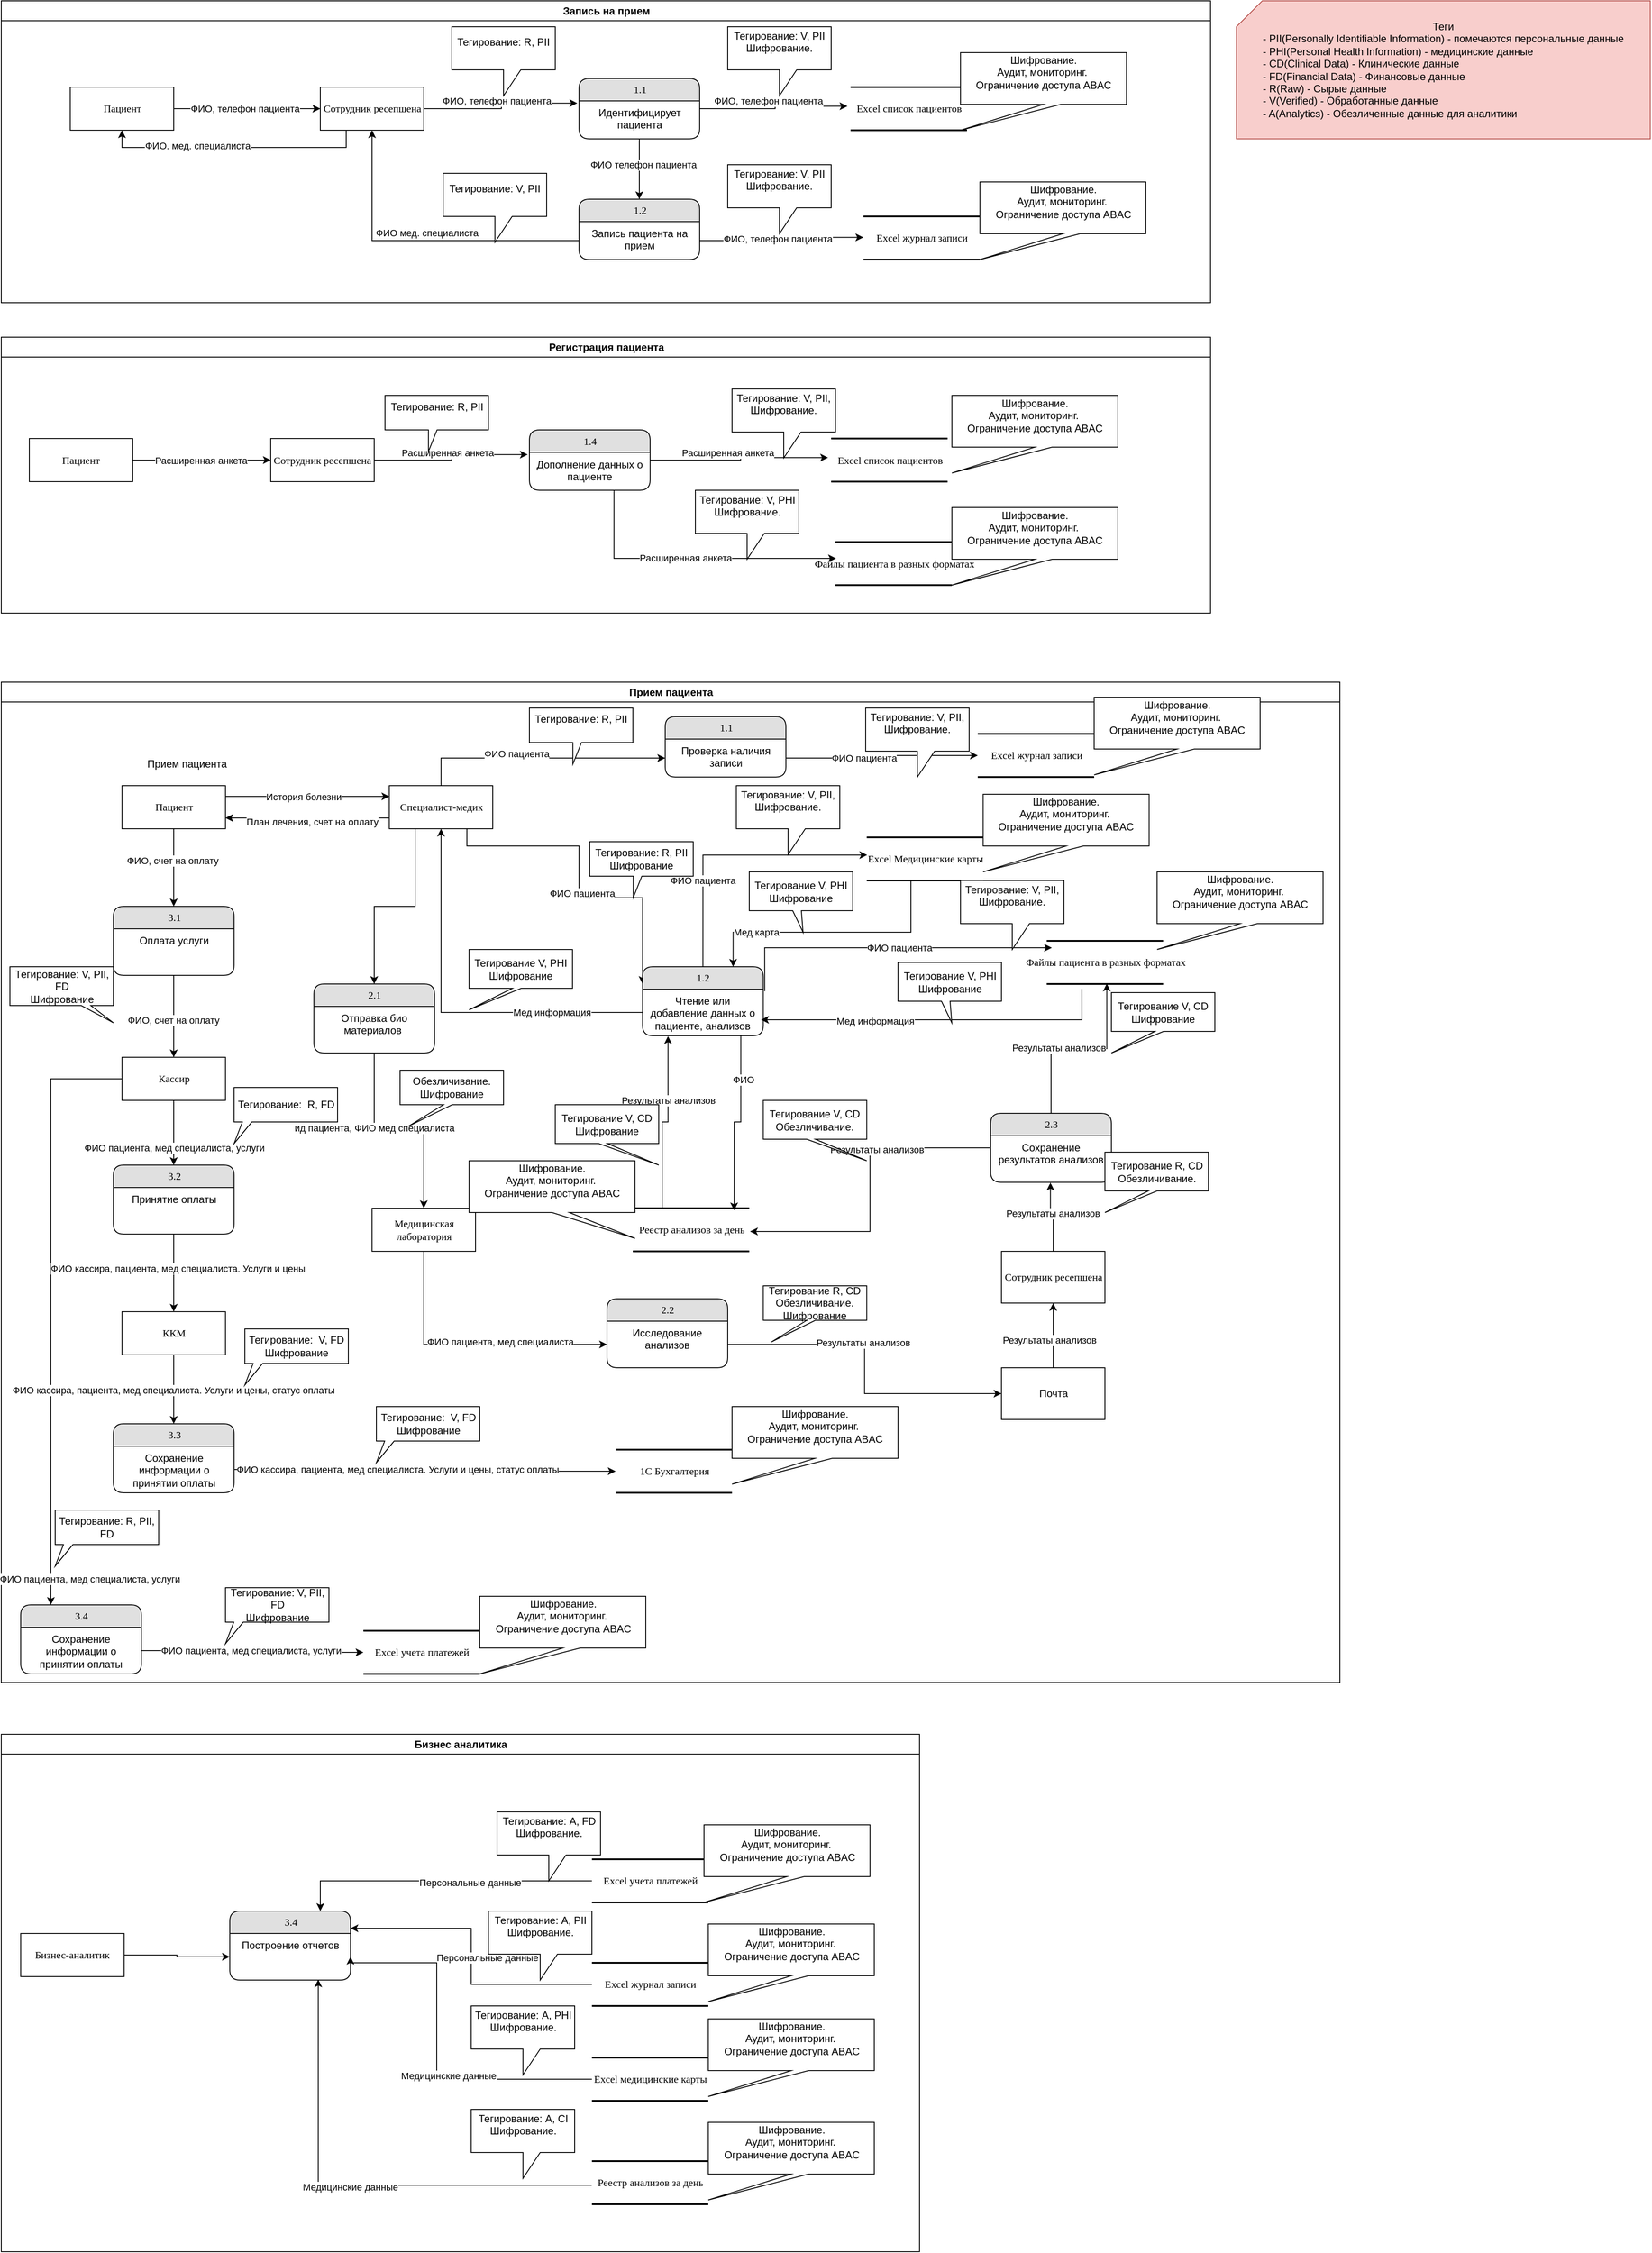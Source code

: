 <mxfile version="26.1.1">
  <diagram name="Page-1" id="52a04d89-c75d-2922-d76d-85b35f80e030">
    <mxGraphModel dx="6335" dy="3000" grid="1" gridSize="10" guides="1" tooltips="1" connect="1" arrows="1" fold="1" page="1" pageScale="1" pageWidth="1100" pageHeight="850" background="none" math="0" shadow="0">
      <root>
        <mxCell id="0" />
        <mxCell id="1" parent="0" />
        <mxCell id="My8rQK3T9QA4EnfLBwNV-193" value="Запись на прием" style="swimlane;whiteSpace=wrap;html=1;" parent="1" vertex="1">
          <mxGeometry x="-982.5" y="910" width="1402.5" height="350" as="geometry" />
        </mxCell>
        <mxCell id="My8rQK3T9QA4EnfLBwNV-20" style="edgeStyle=orthogonalEdgeStyle;rounded=0;orthogonalLoop=1;jettySize=auto;html=1;entryX=-0.014;entryY=0.059;entryDx=0;entryDy=0;entryPerimeter=0;" parent="My8rQK3T9QA4EnfLBwNV-193" source="Q5LVZAk5U3EnTdykRN7w-2" target="My8rQK3T9QA4EnfLBwNV-3" edge="1">
          <mxGeometry relative="1" as="geometry">
            <mxPoint x="650" y="110" as="targetPoint" />
          </mxGeometry>
        </mxCell>
        <mxCell id="My8rQK3T9QA4EnfLBwNV-27" value="ФИО, телефон пациента" style="edgeLabel;html=1;align=center;verticalAlign=middle;resizable=0;points=[];" parent="My8rQK3T9QA4EnfLBwNV-20" vertex="1" connectable="0">
          <mxGeometry x="-0.411" y="5" relative="1" as="geometry">
            <mxPoint x="30" y="-4" as="offset" />
          </mxGeometry>
        </mxCell>
        <mxCell id="My8rQK3T9QA4EnfLBwNV-35" style="edgeStyle=orthogonalEdgeStyle;rounded=0;orthogonalLoop=1;jettySize=auto;html=1;entryX=0.5;entryY=1;entryDx=0;entryDy=0;exitX=0.25;exitY=1;exitDx=0;exitDy=0;" parent="My8rQK3T9QA4EnfLBwNV-193" source="Q5LVZAk5U3EnTdykRN7w-2" target="My8rQK3T9QA4EnfLBwNV-1" edge="1">
          <mxGeometry relative="1" as="geometry">
            <Array as="points">
              <mxPoint x="400" y="170" />
              <mxPoint x="140" y="170" />
            </Array>
          </mxGeometry>
        </mxCell>
        <mxCell id="My8rQK3T9QA4EnfLBwNV-36" value="ФИО. мед. специалиста" style="edgeLabel;html=1;align=center;verticalAlign=middle;resizable=0;points=[];" parent="My8rQK3T9QA4EnfLBwNV-35" vertex="1" connectable="0">
          <mxGeometry x="0.283" y="-2" relative="1" as="geometry">
            <mxPoint as="offset" />
          </mxGeometry>
        </mxCell>
        <mxCell id="Q5LVZAk5U3EnTdykRN7w-2" value="Сотрудник ресепшена" style="whiteSpace=wrap;html=1;rounded=0;shadow=0;comic=0;labelBackgroundColor=none;strokeWidth=1;fontFamily=Verdana;fontSize=12;align=center;" parent="My8rQK3T9QA4EnfLBwNV-193" vertex="1">
          <mxGeometry x="370" y="100" width="120" height="50" as="geometry" />
        </mxCell>
        <mxCell id="My8rQK3T9QA4EnfLBwNV-17" style="edgeStyle=orthogonalEdgeStyle;rounded=0;orthogonalLoop=1;jettySize=auto;html=1;" parent="My8rQK3T9QA4EnfLBwNV-193" source="My8rQK3T9QA4EnfLBwNV-1" target="Q5LVZAk5U3EnTdykRN7w-2" edge="1">
          <mxGeometry relative="1" as="geometry" />
        </mxCell>
        <mxCell id="My8rQK3T9QA4EnfLBwNV-18" value="ФИО, телефон пациента" style="edgeLabel;html=1;align=center;verticalAlign=middle;resizable=0;points=[];" parent="My8rQK3T9QA4EnfLBwNV-17" vertex="1" connectable="0">
          <mxGeometry x="-0.229" y="-5" relative="1" as="geometry">
            <mxPoint x="17" y="-5" as="offset" />
          </mxGeometry>
        </mxCell>
        <mxCell id="My8rQK3T9QA4EnfLBwNV-1" value="Пациент" style="whiteSpace=wrap;html=1;rounded=0;shadow=0;comic=0;labelBackgroundColor=none;strokeWidth=1;fontFamily=Verdana;fontSize=12;align=center;" parent="My8rQK3T9QA4EnfLBwNV-193" vertex="1">
          <mxGeometry x="80" y="100" width="120" height="50" as="geometry" />
        </mxCell>
        <mxCell id="My8rQK3T9QA4EnfLBwNV-31" style="edgeStyle=orthogonalEdgeStyle;rounded=0;orthogonalLoop=1;jettySize=auto;html=1;entryX=0.5;entryY=0;entryDx=0;entryDy=0;" parent="My8rQK3T9QA4EnfLBwNV-193" source="My8rQK3T9QA4EnfLBwNV-2" target="My8rQK3T9QA4EnfLBwNV-21" edge="1">
          <mxGeometry relative="1" as="geometry" />
        </mxCell>
        <mxCell id="My8rQK3T9QA4EnfLBwNV-32" value="ФИО телефон пациента" style="edgeLabel;html=1;align=center;verticalAlign=middle;resizable=0;points=[];" parent="My8rQK3T9QA4EnfLBwNV-31" vertex="1" connectable="0">
          <mxGeometry x="-0.141" y="4" relative="1" as="geometry">
            <mxPoint as="offset" />
          </mxGeometry>
        </mxCell>
        <mxCell id="My8rQK3T9QA4EnfLBwNV-2" value="1.1" style="swimlane;html=1;fontStyle=0;childLayout=stackLayout;horizontal=1;startSize=26;fillColor=#e0e0e0;horizontalStack=0;resizeParent=1;resizeLast=0;collapsible=1;marginBottom=0;swimlaneFillColor=#ffffff;align=center;rounded=1;shadow=0;comic=0;labelBackgroundColor=none;strokeWidth=1;fontFamily=Verdana;fontSize=12" parent="My8rQK3T9QA4EnfLBwNV-193" vertex="1">
          <mxGeometry x="670" y="90" width="140" height="70" as="geometry" />
        </mxCell>
        <mxCell id="My8rQK3T9QA4EnfLBwNV-3" value="Идентифицирует пациента" style="text;html=1;strokeColor=none;fillColor=none;spacingLeft=4;spacingRight=4;whiteSpace=wrap;overflow=hidden;rotatable=0;points=[[0,0.5],[1,0.5]];portConstraint=eastwest;align=center;" parent="My8rQK3T9QA4EnfLBwNV-2" vertex="1">
          <mxGeometry y="26" width="140" height="44" as="geometry" />
        </mxCell>
        <mxCell id="My8rQK3T9QA4EnfLBwNV-10" value="Excel журнал записи" style="html=1;rounded=0;shadow=0;comic=0;labelBackgroundColor=none;strokeWidth=2;fontFamily=Verdana;fontSize=12;align=center;shape=mxgraph.ios7ui.horLines;" parent="My8rQK3T9QA4EnfLBwNV-193" vertex="1">
          <mxGeometry x="1000" y="250" width="135" height="50" as="geometry" />
        </mxCell>
        <mxCell id="My8rQK3T9QA4EnfLBwNV-11" value="Excel список пациентов" style="html=1;rounded=0;shadow=0;comic=0;labelBackgroundColor=none;strokeWidth=2;fontFamily=Verdana;fontSize=12;align=center;shape=mxgraph.ios7ui.horLines;" parent="My8rQK3T9QA4EnfLBwNV-193" vertex="1">
          <mxGeometry x="985" y="100" width="135" height="50" as="geometry" />
        </mxCell>
        <mxCell id="My8rQK3T9QA4EnfLBwNV-21" value="1.2" style="swimlane;html=1;fontStyle=0;childLayout=stackLayout;horizontal=1;startSize=26;fillColor=#e0e0e0;horizontalStack=0;resizeParent=1;resizeLast=0;collapsible=1;marginBottom=0;swimlaneFillColor=#ffffff;align=center;rounded=1;shadow=0;comic=0;labelBackgroundColor=none;strokeWidth=1;fontFamily=Verdana;fontSize=12" parent="My8rQK3T9QA4EnfLBwNV-193" vertex="1">
          <mxGeometry x="670" y="230" width="140" height="70" as="geometry" />
        </mxCell>
        <mxCell id="My8rQK3T9QA4EnfLBwNV-22" value="Запись пациента на прием" style="text;html=1;strokeColor=none;fillColor=none;spacingLeft=4;spacingRight=4;whiteSpace=wrap;overflow=hidden;rotatable=0;points=[[0,0.5],[1,0.5]];portConstraint=eastwest;align=center;" parent="My8rQK3T9QA4EnfLBwNV-21" vertex="1">
          <mxGeometry y="26" width="140" height="44" as="geometry" />
        </mxCell>
        <mxCell id="My8rQK3T9QA4EnfLBwNV-23" style="edgeStyle=orthogonalEdgeStyle;rounded=0;orthogonalLoop=1;jettySize=auto;html=1;entryX=-0.027;entryY=0.443;entryDx=0;entryDy=0;entryPerimeter=0;" parent="My8rQK3T9QA4EnfLBwNV-193" source="My8rQK3T9QA4EnfLBwNV-2" target="My8rQK3T9QA4EnfLBwNV-11" edge="1">
          <mxGeometry relative="1" as="geometry" />
        </mxCell>
        <mxCell id="My8rQK3T9QA4EnfLBwNV-24" value="ФИО, телефон пациента" style="edgeLabel;html=1;align=center;verticalAlign=middle;resizable=0;points=[];" parent="My8rQK3T9QA4EnfLBwNV-23" vertex="1" connectable="0">
          <mxGeometry x="-0.433" y="-5" relative="1" as="geometry">
            <mxPoint x="30" y="-14" as="offset" />
          </mxGeometry>
        </mxCell>
        <mxCell id="My8rQK3T9QA4EnfLBwNV-28" style="edgeStyle=orthogonalEdgeStyle;rounded=0;orthogonalLoop=1;jettySize=auto;html=1;entryX=-0.002;entryY=0.485;entryDx=0;entryDy=0;entryPerimeter=0;" parent="My8rQK3T9QA4EnfLBwNV-193" source="My8rQK3T9QA4EnfLBwNV-22" target="My8rQK3T9QA4EnfLBwNV-10" edge="1">
          <mxGeometry relative="1" as="geometry" />
        </mxCell>
        <mxCell id="My8rQK3T9QA4EnfLBwNV-30" value="ФИО, телефон пациента" style="edgeLabel;html=1;align=center;verticalAlign=middle;resizable=0;points=[];" parent="My8rQK3T9QA4EnfLBwNV-28" vertex="1" connectable="0">
          <mxGeometry x="0.183" y="5" relative="1" as="geometry">
            <mxPoint x="-21" y="6" as="offset" />
          </mxGeometry>
        </mxCell>
        <mxCell id="My8rQK3T9QA4EnfLBwNV-33" style="edgeStyle=orthogonalEdgeStyle;rounded=0;orthogonalLoop=1;jettySize=auto;html=1;entryX=0.5;entryY=1;entryDx=0;entryDy=0;" parent="My8rQK3T9QA4EnfLBwNV-193" source="My8rQK3T9QA4EnfLBwNV-22" target="Q5LVZAk5U3EnTdykRN7w-2" edge="1">
          <mxGeometry relative="1" as="geometry" />
        </mxCell>
        <mxCell id="My8rQK3T9QA4EnfLBwNV-34" value="ФИО мед. специалиста" style="edgeLabel;html=1;align=center;verticalAlign=middle;resizable=0;points=[];" parent="My8rQK3T9QA4EnfLBwNV-33" vertex="1" connectable="0">
          <mxGeometry x="-0.042" y="-9" relative="1" as="geometry">
            <mxPoint as="offset" />
          </mxGeometry>
        </mxCell>
        <mxCell id="My8rQK3T9QA4EnfLBwNV-226" value="Тегирование: R, PII&lt;div&gt;&lt;br&gt;&lt;/div&gt;" style="shape=callout;whiteSpace=wrap;html=1;perimeter=calloutPerimeter;" parent="My8rQK3T9QA4EnfLBwNV-193" vertex="1">
          <mxGeometry x="522.5" y="30" width="120" height="80" as="geometry" />
        </mxCell>
        <mxCell id="My8rQK3T9QA4EnfLBwNV-227" value="Тегирование: V, PII&lt;div&gt;Шифрование.&lt;br&gt;&lt;div&gt;&lt;br&gt;&lt;/div&gt;&lt;/div&gt;" style="shape=callout;whiteSpace=wrap;html=1;perimeter=calloutPerimeter;" parent="My8rQK3T9QA4EnfLBwNV-193" vertex="1">
          <mxGeometry x="842.5" y="30" width="120" height="80" as="geometry" />
        </mxCell>
        <mxCell id="My8rQK3T9QA4EnfLBwNV-228" value="&lt;div&gt;Шифрование.&lt;/div&gt;&lt;div&gt;Аудит, мониторинг.&amp;nbsp;&lt;/div&gt;&lt;div&gt;Ограничение доступа ABAC&lt;br&gt;&lt;div&gt;&lt;br&gt;&lt;/div&gt;&lt;/div&gt;" style="shape=callout;whiteSpace=wrap;html=1;perimeter=calloutPerimeter;position2=0;" parent="My8rQK3T9QA4EnfLBwNV-193" vertex="1">
          <mxGeometry x="1112.5" y="60" width="192.5" height="90" as="geometry" />
        </mxCell>
        <mxCell id="My8rQK3T9QA4EnfLBwNV-230" value="Тегирование: V, PII&lt;div&gt;&lt;div&gt;&lt;br&gt;&lt;/div&gt;&lt;/div&gt;" style="shape=callout;whiteSpace=wrap;html=1;perimeter=calloutPerimeter;" parent="My8rQK3T9QA4EnfLBwNV-193" vertex="1">
          <mxGeometry x="512.5" y="200" width="120" height="80" as="geometry" />
        </mxCell>
        <mxCell id="My8rQK3T9QA4EnfLBwNV-236" value="&lt;div&gt;Шифрование.&lt;/div&gt;&lt;div&gt;Аудит, мониторинг.&amp;nbsp;&lt;/div&gt;&lt;div&gt;Ограничение доступа ABAC&lt;br&gt;&lt;div&gt;&lt;br&gt;&lt;/div&gt;&lt;/div&gt;" style="shape=callout;whiteSpace=wrap;html=1;perimeter=calloutPerimeter;position2=0;" parent="My8rQK3T9QA4EnfLBwNV-193" vertex="1">
          <mxGeometry x="1135" y="210" width="192.5" height="90" as="geometry" />
        </mxCell>
        <mxCell id="My8rQK3T9QA4EnfLBwNV-231" value="Тегирование: V, PII&lt;div&gt;Шифрование.&lt;br&gt;&lt;div&gt;&lt;br&gt;&lt;/div&gt;&lt;/div&gt;" style="shape=callout;whiteSpace=wrap;html=1;perimeter=calloutPerimeter;" parent="My8rQK3T9QA4EnfLBwNV-193" vertex="1">
          <mxGeometry x="842.5" y="190" width="120" height="80" as="geometry" />
        </mxCell>
        <mxCell id="My8rQK3T9QA4EnfLBwNV-194" value="Регистрация пациента" style="swimlane;whiteSpace=wrap;html=1;" parent="1" vertex="1">
          <mxGeometry x="-982.5" y="1300" width="1402.5" height="320" as="geometry" />
        </mxCell>
        <mxCell id="My8rQK3T9QA4EnfLBwNV-38" style="edgeStyle=orthogonalEdgeStyle;rounded=0;orthogonalLoop=1;jettySize=auto;html=1;entryX=-0.014;entryY=0.059;entryDx=0;entryDy=0;entryPerimeter=0;" parent="My8rQK3T9QA4EnfLBwNV-194" source="My8rQK3T9QA4EnfLBwNV-42" target="My8rQK3T9QA4EnfLBwNV-49" edge="1">
          <mxGeometry relative="1" as="geometry">
            <mxPoint x="592.5" y="127.5" as="targetPoint" />
          </mxGeometry>
        </mxCell>
        <mxCell id="My8rQK3T9QA4EnfLBwNV-39" value="Расширенная анкета" style="edgeLabel;html=1;align=center;verticalAlign=middle;resizable=0;points=[];" parent="My8rQK3T9QA4EnfLBwNV-38" vertex="1" connectable="0">
          <mxGeometry x="-0.411" y="5" relative="1" as="geometry">
            <mxPoint x="30" y="-4" as="offset" />
          </mxGeometry>
        </mxCell>
        <mxCell id="My8rQK3T9QA4EnfLBwNV-42" value="Сотрудник ресепшена" style="whiteSpace=wrap;html=1;rounded=0;shadow=0;comic=0;labelBackgroundColor=none;strokeWidth=1;fontFamily=Verdana;fontSize=12;align=center;" parent="My8rQK3T9QA4EnfLBwNV-194" vertex="1">
          <mxGeometry x="312.5" y="117.5" width="120" height="50" as="geometry" />
        </mxCell>
        <mxCell id="My8rQK3T9QA4EnfLBwNV-43" style="edgeStyle=orthogonalEdgeStyle;rounded=0;orthogonalLoop=1;jettySize=auto;html=1;" parent="My8rQK3T9QA4EnfLBwNV-194" source="My8rQK3T9QA4EnfLBwNV-45" target="My8rQK3T9QA4EnfLBwNV-42" edge="1">
          <mxGeometry relative="1" as="geometry" />
        </mxCell>
        <mxCell id="My8rQK3T9QA4EnfLBwNV-44" value="Расширенная анкета" style="edgeLabel;html=1;align=center;verticalAlign=middle;resizable=0;points=[];" parent="My8rQK3T9QA4EnfLBwNV-43" vertex="1" connectable="0">
          <mxGeometry x="-0.229" y="-5" relative="1" as="geometry">
            <mxPoint x="17" y="-5" as="offset" />
          </mxGeometry>
        </mxCell>
        <mxCell id="My8rQK3T9QA4EnfLBwNV-45" value="Пациент" style="whiteSpace=wrap;html=1;rounded=0;shadow=0;comic=0;labelBackgroundColor=none;strokeWidth=1;fontFamily=Verdana;fontSize=12;align=center;" parent="My8rQK3T9QA4EnfLBwNV-194" vertex="1">
          <mxGeometry x="32.5" y="117.5" width="120" height="50" as="geometry" />
        </mxCell>
        <mxCell id="My8rQK3T9QA4EnfLBwNV-48" value="1.4" style="swimlane;html=1;fontStyle=0;childLayout=stackLayout;horizontal=1;startSize=26;fillColor=#e0e0e0;horizontalStack=0;resizeParent=1;resizeLast=0;collapsible=1;marginBottom=0;swimlaneFillColor=#ffffff;align=center;rounded=1;shadow=0;comic=0;labelBackgroundColor=none;strokeWidth=1;fontFamily=Verdana;fontSize=12" parent="My8rQK3T9QA4EnfLBwNV-194" vertex="1">
          <mxGeometry x="612.5" y="107.5" width="140" height="70" as="geometry" />
        </mxCell>
        <mxCell id="My8rQK3T9QA4EnfLBwNV-49" value="Дополнение данных о пациенте" style="text;html=1;strokeColor=none;fillColor=none;spacingLeft=4;spacingRight=4;whiteSpace=wrap;overflow=hidden;rotatable=0;points=[[0,0.5],[1,0.5]];portConstraint=eastwest;align=center;" parent="My8rQK3T9QA4EnfLBwNV-48" vertex="1">
          <mxGeometry y="26" width="140" height="44" as="geometry" />
        </mxCell>
        <mxCell id="My8rQK3T9QA4EnfLBwNV-51" value="Excel список пациентов" style="html=1;rounded=0;shadow=0;comic=0;labelBackgroundColor=none;strokeWidth=2;fontFamily=Verdana;fontSize=12;align=center;shape=mxgraph.ios7ui.horLines;" parent="My8rQK3T9QA4EnfLBwNV-194" vertex="1">
          <mxGeometry x="962.5" y="117.5" width="135" height="50" as="geometry" />
        </mxCell>
        <mxCell id="My8rQK3T9QA4EnfLBwNV-54" style="edgeStyle=orthogonalEdgeStyle;rounded=0;orthogonalLoop=1;jettySize=auto;html=1;entryX=-0.027;entryY=0.443;entryDx=0;entryDy=0;entryPerimeter=0;" parent="My8rQK3T9QA4EnfLBwNV-194" source="My8rQK3T9QA4EnfLBwNV-48" target="My8rQK3T9QA4EnfLBwNV-51" edge="1">
          <mxGeometry relative="1" as="geometry" />
        </mxCell>
        <mxCell id="My8rQK3T9QA4EnfLBwNV-55" value="Расширенная анкета" style="edgeLabel;html=1;align=center;verticalAlign=middle;resizable=0;points=[];" parent="My8rQK3T9QA4EnfLBwNV-54" vertex="1" connectable="0">
          <mxGeometry x="-0.433" y="-5" relative="1" as="geometry">
            <mxPoint x="30" y="-14" as="offset" />
          </mxGeometry>
        </mxCell>
        <mxCell id="My8rQK3T9QA4EnfLBwNV-81" value="Файлы пациента в разных форматах" style="html=1;rounded=0;shadow=0;comic=0;labelBackgroundColor=none;strokeWidth=2;fontFamily=Verdana;fontSize=12;align=center;shape=mxgraph.ios7ui.horLines;" parent="My8rQK3T9QA4EnfLBwNV-194" vertex="1">
          <mxGeometry x="967.5" y="237.5" width="135" height="50" as="geometry" />
        </mxCell>
        <mxCell id="My8rQK3T9QA4EnfLBwNV-82" style="edgeStyle=orthogonalEdgeStyle;rounded=0;orthogonalLoop=1;jettySize=auto;html=1;entryX=0.004;entryY=0.38;entryDx=0;entryDy=0;entryPerimeter=0;exitX=0.701;exitY=0.99;exitDx=0;exitDy=0;exitPerimeter=0;" parent="My8rQK3T9QA4EnfLBwNV-194" source="My8rQK3T9QA4EnfLBwNV-49" target="My8rQK3T9QA4EnfLBwNV-81" edge="1">
          <mxGeometry relative="1" as="geometry" />
        </mxCell>
        <mxCell id="My8rQK3T9QA4EnfLBwNV-83" value="Расширенная анкета" style="edgeLabel;html=1;align=center;verticalAlign=middle;resizable=0;points=[];" parent="My8rQK3T9QA4EnfLBwNV-82" vertex="1" connectable="0">
          <mxGeometry x="-0.035" y="2" relative="1" as="geometry">
            <mxPoint y="1" as="offset" />
          </mxGeometry>
        </mxCell>
        <mxCell id="My8rQK3T9QA4EnfLBwNV-232" value="Тегирование: R, PII&lt;div&gt;&lt;br&gt;&lt;/div&gt;" style="shape=callout;whiteSpace=wrap;html=1;perimeter=calloutPerimeter;position2=0.42;size=25;position=0.42;base=10;" parent="My8rQK3T9QA4EnfLBwNV-194" vertex="1">
          <mxGeometry x="445" y="67.5" width="120" height="65" as="geometry" />
        </mxCell>
        <mxCell id="My8rQK3T9QA4EnfLBwNV-233" value="Тегирование: V, PII,&lt;div&gt;Шифрование.&lt;br&gt;&lt;div&gt;&lt;br&gt;&lt;/div&gt;&lt;/div&gt;" style="shape=callout;whiteSpace=wrap;html=1;perimeter=calloutPerimeter;" parent="My8rQK3T9QA4EnfLBwNV-194" vertex="1">
          <mxGeometry x="847.5" y="60" width="120" height="80" as="geometry" />
        </mxCell>
        <mxCell id="My8rQK3T9QA4EnfLBwNV-234" value="Тегирование: V, PHI&lt;div&gt;Шифрование.&lt;br&gt;&lt;div&gt;&lt;br&gt;&lt;/div&gt;&lt;/div&gt;" style="shape=callout;whiteSpace=wrap;html=1;perimeter=calloutPerimeter;" parent="My8rQK3T9QA4EnfLBwNV-194" vertex="1">
          <mxGeometry x="805" y="177.5" width="120" height="80" as="geometry" />
        </mxCell>
        <mxCell id="My8rQK3T9QA4EnfLBwNV-235" value="&lt;div&gt;Шифрование.&lt;/div&gt;&lt;div&gt;Аудит, мониторинг.&amp;nbsp;&lt;/div&gt;&lt;div&gt;Ограничение доступа ABAC&lt;br&gt;&lt;div&gt;&lt;br&gt;&lt;/div&gt;&lt;/div&gt;" style="shape=callout;whiteSpace=wrap;html=1;perimeter=calloutPerimeter;position2=0;" parent="My8rQK3T9QA4EnfLBwNV-194" vertex="1">
          <mxGeometry x="1102.5" y="67.5" width="192.5" height="90" as="geometry" />
        </mxCell>
        <mxCell id="My8rQK3T9QA4EnfLBwNV-229" value="&lt;div&gt;Шифрование.&lt;/div&gt;&lt;div&gt;Аудит, мониторинг.&amp;nbsp;&lt;/div&gt;&lt;div&gt;Ограничение доступа ABAC&lt;br&gt;&lt;div&gt;&lt;br&gt;&lt;/div&gt;&lt;/div&gt;" style="shape=callout;whiteSpace=wrap;html=1;perimeter=calloutPerimeter;position2=0;" parent="My8rQK3T9QA4EnfLBwNV-194" vertex="1">
          <mxGeometry x="1102.5" y="197.5" width="192.5" height="90" as="geometry" />
        </mxCell>
        <mxCell id="My8rQK3T9QA4EnfLBwNV-195" value="Прием пациента" style="swimlane;whiteSpace=wrap;html=1;" parent="1" vertex="1">
          <mxGeometry x="-982.5" y="1700" width="1552.5" height="1160" as="geometry" />
        </mxCell>
        <mxCell id="My8rQK3T9QA4EnfLBwNV-84" style="edgeStyle=orthogonalEdgeStyle;rounded=0;orthogonalLoop=1;jettySize=auto;html=1;entryX=0;entryY=0.5;entryDx=0;entryDy=0;" parent="My8rQK3T9QA4EnfLBwNV-195" source="My8rQK3T9QA4EnfLBwNV-4" target="My8rQK3T9QA4EnfLBwNV-74" edge="1">
          <mxGeometry relative="1" as="geometry">
            <mxPoint x="720" y="148" as="targetPoint" />
          </mxGeometry>
        </mxCell>
        <mxCell id="My8rQK3T9QA4EnfLBwNV-103" value="ФИО пациента" style="edgeLabel;html=1;align=center;verticalAlign=middle;resizable=0;points=[];" parent="My8rQK3T9QA4EnfLBwNV-84" vertex="1" connectable="0">
          <mxGeometry x="-0.182" y="6" relative="1" as="geometry">
            <mxPoint y="1" as="offset" />
          </mxGeometry>
        </mxCell>
        <mxCell id="My8rQK3T9QA4EnfLBwNV-102" style="edgeStyle=orthogonalEdgeStyle;rounded=0;orthogonalLoop=1;jettySize=auto;html=1;entryX=0;entryY=0.25;entryDx=0;entryDy=0;exitX=0.75;exitY=1;exitDx=0;exitDy=0;" parent="My8rQK3T9QA4EnfLBwNV-195" source="My8rQK3T9QA4EnfLBwNV-4" target="My8rQK3T9QA4EnfLBwNV-76" edge="1">
          <mxGeometry relative="1" as="geometry">
            <Array as="points">
              <mxPoint x="540" y="190" />
              <mxPoint x="670" y="190" />
              <mxPoint x="670" y="250" />
            </Array>
          </mxGeometry>
        </mxCell>
        <mxCell id="My8rQK3T9QA4EnfLBwNV-104" value="ФИО пациента" style="edgeLabel;html=1;align=center;verticalAlign=middle;resizable=0;points=[];" parent="My8rQK3T9QA4EnfLBwNV-102" vertex="1" connectable="0">
          <mxGeometry x="0.142" y="6" relative="1" as="geometry">
            <mxPoint x="-6" y="1" as="offset" />
          </mxGeometry>
        </mxCell>
        <mxCell id="My8rQK3T9QA4EnfLBwNV-107" style="edgeStyle=orthogonalEdgeStyle;rounded=0;orthogonalLoop=1;jettySize=auto;html=1;entryX=1;entryY=0.75;entryDx=0;entryDy=0;" parent="My8rQK3T9QA4EnfLBwNV-195" source="My8rQK3T9QA4EnfLBwNV-4" target="My8rQK3T9QA4EnfLBwNV-66" edge="1">
          <mxGeometry relative="1" as="geometry">
            <Array as="points">
              <mxPoint x="355" y="158" />
            </Array>
          </mxGeometry>
        </mxCell>
        <mxCell id="My8rQK3T9QA4EnfLBwNV-108" value="План лечения, счет на оплату" style="edgeLabel;html=1;align=center;verticalAlign=middle;resizable=0;points=[];" parent="My8rQK3T9QA4EnfLBwNV-107" vertex="1" connectable="0">
          <mxGeometry x="0.179" y="4" relative="1" as="geometry">
            <mxPoint x="22" as="offset" />
          </mxGeometry>
        </mxCell>
        <mxCell id="My8rQK3T9QA4EnfLBwNV-120" style="edgeStyle=orthogonalEdgeStyle;rounded=0;orthogonalLoop=1;jettySize=auto;html=1;entryX=0.5;entryY=0;entryDx=0;entryDy=0;exitX=0.25;exitY=1;exitDx=0;exitDy=0;" parent="My8rQK3T9QA4EnfLBwNV-195" source="My8rQK3T9QA4EnfLBwNV-4" target="My8rQK3T9QA4EnfLBwNV-118" edge="1">
          <mxGeometry relative="1" as="geometry" />
        </mxCell>
        <mxCell id="My8rQK3T9QA4EnfLBwNV-4" value="Специалист-медик" style="whiteSpace=wrap;html=1;rounded=0;shadow=0;comic=0;labelBackgroundColor=none;strokeWidth=1;fontFamily=Verdana;fontSize=12;align=center;" parent="My8rQK3T9QA4EnfLBwNV-195" vertex="1">
          <mxGeometry x="450" y="120" width="120" height="50" as="geometry" />
        </mxCell>
        <mxCell id="My8rQK3T9QA4EnfLBwNV-60" value="Прием пациента" style="text;html=1;align=center;verticalAlign=middle;whiteSpace=wrap;rounded=0;" parent="My8rQK3T9QA4EnfLBwNV-195" vertex="1">
          <mxGeometry x="110" y="80" width="210" height="30" as="geometry" />
        </mxCell>
        <mxCell id="My8rQK3T9QA4EnfLBwNV-64" style="edgeStyle=orthogonalEdgeStyle;rounded=0;orthogonalLoop=1;jettySize=auto;html=1;exitX=1;exitY=0.25;exitDx=0;exitDy=0;entryX=0;entryY=0.25;entryDx=0;entryDy=0;" parent="My8rQK3T9QA4EnfLBwNV-195" source="My8rQK3T9QA4EnfLBwNV-66" target="My8rQK3T9QA4EnfLBwNV-4" edge="1">
          <mxGeometry relative="1" as="geometry">
            <mxPoint x="450" y="95" as="targetPoint" />
          </mxGeometry>
        </mxCell>
        <mxCell id="My8rQK3T9QA4EnfLBwNV-65" value="История болезни" style="edgeLabel;html=1;align=center;verticalAlign=middle;resizable=0;points=[];" parent="My8rQK3T9QA4EnfLBwNV-64" vertex="1" connectable="0">
          <mxGeometry x="-0.229" y="-5" relative="1" as="geometry">
            <mxPoint x="17" y="-5" as="offset" />
          </mxGeometry>
        </mxCell>
        <mxCell id="My8rQK3T9QA4EnfLBwNV-153" style="edgeStyle=orthogonalEdgeStyle;rounded=0;orthogonalLoop=1;jettySize=auto;html=1;entryX=0.5;entryY=0;entryDx=0;entryDy=0;" parent="My8rQK3T9QA4EnfLBwNV-195" source="My8rQK3T9QA4EnfLBwNV-66" target="My8rQK3T9QA4EnfLBwNV-151" edge="1">
          <mxGeometry relative="1" as="geometry" />
        </mxCell>
        <mxCell id="My8rQK3T9QA4EnfLBwNV-154" value="ФИО, счет на оплату" style="edgeLabel;html=1;align=center;verticalAlign=middle;resizable=0;points=[];" parent="My8rQK3T9QA4EnfLBwNV-153" vertex="1" connectable="0">
          <mxGeometry x="-0.183" y="-2" relative="1" as="geometry">
            <mxPoint as="offset" />
          </mxGeometry>
        </mxCell>
        <mxCell id="My8rQK3T9QA4EnfLBwNV-66" value="Пациент" style="whiteSpace=wrap;html=1;rounded=0;shadow=0;comic=0;labelBackgroundColor=none;strokeWidth=1;fontFamily=Verdana;fontSize=12;align=center;" parent="My8rQK3T9QA4EnfLBwNV-195" vertex="1">
          <mxGeometry x="140" y="120" width="120" height="50" as="geometry" />
        </mxCell>
        <mxCell id="My8rQK3T9QA4EnfLBwNV-73" value="1.1" style="swimlane;html=1;fontStyle=0;childLayout=stackLayout;horizontal=1;startSize=26;fillColor=#e0e0e0;horizontalStack=0;resizeParent=1;resizeLast=0;collapsible=1;marginBottom=0;swimlaneFillColor=#ffffff;align=center;rounded=1;shadow=0;comic=0;labelBackgroundColor=none;strokeWidth=1;fontFamily=Verdana;fontSize=12" parent="My8rQK3T9QA4EnfLBwNV-195" vertex="1">
          <mxGeometry x="770" y="40" width="140" height="70" as="geometry" />
        </mxCell>
        <mxCell id="My8rQK3T9QA4EnfLBwNV-74" value="Проверка наличия записи" style="text;html=1;strokeColor=none;fillColor=none;spacingLeft=4;spacingRight=4;whiteSpace=wrap;overflow=hidden;rotatable=0;points=[[0,0.5],[1,0.5]];portConstraint=eastwest;align=center;" parent="My8rQK3T9QA4EnfLBwNV-73" vertex="1">
          <mxGeometry y="26" width="140" height="44" as="geometry" />
        </mxCell>
        <mxCell id="My8rQK3T9QA4EnfLBwNV-75" value="Excel журнал записи" style="html=1;rounded=0;shadow=0;comic=0;labelBackgroundColor=none;strokeWidth=2;fontFamily=Verdana;fontSize=12;align=center;shape=mxgraph.ios7ui.horLines;" parent="My8rQK3T9QA4EnfLBwNV-195" vertex="1">
          <mxGeometry x="1132.5" y="60" width="135" height="50" as="geometry" />
        </mxCell>
        <mxCell id="My8rQK3T9QA4EnfLBwNV-76" value="1.2" style="swimlane;html=1;fontStyle=0;childLayout=stackLayout;horizontal=1;startSize=26;fillColor=#e0e0e0;horizontalStack=0;resizeParent=1;resizeLast=0;collapsible=1;marginBottom=0;swimlaneFillColor=#ffffff;align=center;rounded=1;shadow=0;comic=0;labelBackgroundColor=none;strokeWidth=1;fontFamily=Verdana;fontSize=12" parent="My8rQK3T9QA4EnfLBwNV-195" vertex="1">
          <mxGeometry x="743.75" y="330" width="140" height="80" as="geometry" />
        </mxCell>
        <mxCell id="My8rQK3T9QA4EnfLBwNV-77" value="Чтение или добавление данных о пациенте, анализов" style="text;html=1;strokeColor=none;fillColor=none;spacingLeft=4;spacingRight=4;whiteSpace=wrap;overflow=hidden;rotatable=0;points=[[0,0.5],[1,0.5]];portConstraint=eastwest;align=center;" parent="My8rQK3T9QA4EnfLBwNV-76" vertex="1">
          <mxGeometry y="26" width="140" height="54" as="geometry" />
        </mxCell>
        <mxCell id="My8rQK3T9QA4EnfLBwNV-78" value="Файлы пациента в разных форматах" style="html=1;rounded=0;shadow=0;comic=0;labelBackgroundColor=none;strokeWidth=2;fontFamily=Verdana;fontSize=12;align=center;shape=mxgraph.ios7ui.horLines;" parent="My8rQK3T9QA4EnfLBwNV-195" vertex="1">
          <mxGeometry x="1212.5" y="300" width="135" height="50" as="geometry" />
        </mxCell>
        <mxCell id="My8rQK3T9QA4EnfLBwNV-92" style="edgeStyle=orthogonalEdgeStyle;rounded=0;orthogonalLoop=1;jettySize=auto;html=1;" parent="My8rQK3T9QA4EnfLBwNV-195" source="My8rQK3T9QA4EnfLBwNV-74" target="My8rQK3T9QA4EnfLBwNV-75" edge="1">
          <mxGeometry relative="1" as="geometry" />
        </mxCell>
        <mxCell id="My8rQK3T9QA4EnfLBwNV-94" value="ФИО пациента" style="edgeLabel;html=1;align=center;verticalAlign=middle;resizable=0;points=[];" parent="My8rQK3T9QA4EnfLBwNV-92" vertex="1" connectable="0">
          <mxGeometry x="-0.31" y="-2" relative="1" as="geometry">
            <mxPoint x="12" y="-2" as="offset" />
          </mxGeometry>
        </mxCell>
        <mxCell id="My8rQK3T9QA4EnfLBwNV-95" style="edgeStyle=orthogonalEdgeStyle;rounded=0;orthogonalLoop=1;jettySize=auto;html=1;entryX=0.044;entryY=0.16;entryDx=0;entryDy=0;entryPerimeter=0;exitX=1.012;exitY=0.045;exitDx=0;exitDy=0;exitPerimeter=0;" parent="My8rQK3T9QA4EnfLBwNV-195" source="My8rQK3T9QA4EnfLBwNV-77" target="My8rQK3T9QA4EnfLBwNV-78" edge="1">
          <mxGeometry relative="1" as="geometry">
            <Array as="points">
              <mxPoint x="885" y="308" />
            </Array>
          </mxGeometry>
        </mxCell>
        <mxCell id="My8rQK3T9QA4EnfLBwNV-96" value="ФИО пациента" style="edgeLabel;html=1;align=center;verticalAlign=middle;resizable=0;points=[];" parent="My8rQK3T9QA4EnfLBwNV-95" vertex="1" connectable="0">
          <mxGeometry x="0.074" y="1" relative="1" as="geometry">
            <mxPoint y="1" as="offset" />
          </mxGeometry>
        </mxCell>
        <mxCell id="My8rQK3T9QA4EnfLBwNV-97" style="edgeStyle=orthogonalEdgeStyle;rounded=0;orthogonalLoop=1;jettySize=auto;html=1;entryX=0.982;entryY=0.657;entryDx=0;entryDy=0;entryPerimeter=0;exitX=0.302;exitY=1.115;exitDx=0;exitDy=0;exitPerimeter=0;" parent="My8rQK3T9QA4EnfLBwNV-195" source="My8rQK3T9QA4EnfLBwNV-78" target="My8rQK3T9QA4EnfLBwNV-77" edge="1">
          <mxGeometry relative="1" as="geometry">
            <Array as="points">
              <mxPoint x="1253" y="391" />
            </Array>
          </mxGeometry>
        </mxCell>
        <mxCell id="My8rQK3T9QA4EnfLBwNV-98" value="Мед информация" style="edgeLabel;html=1;align=center;verticalAlign=middle;resizable=0;points=[];" parent="My8rQK3T9QA4EnfLBwNV-97" vertex="1" connectable="0">
          <mxGeometry x="0.354" y="1" relative="1" as="geometry">
            <mxPoint as="offset" />
          </mxGeometry>
        </mxCell>
        <mxCell id="My8rQK3T9QA4EnfLBwNV-105" style="edgeStyle=orthogonalEdgeStyle;rounded=0;orthogonalLoop=1;jettySize=auto;html=1;entryX=0.5;entryY=1;entryDx=0;entryDy=0;" parent="My8rQK3T9QA4EnfLBwNV-195" source="My8rQK3T9QA4EnfLBwNV-77" target="My8rQK3T9QA4EnfLBwNV-4" edge="1">
          <mxGeometry relative="1" as="geometry" />
        </mxCell>
        <mxCell id="My8rQK3T9QA4EnfLBwNV-106" value="Мед информация" style="edgeLabel;html=1;align=center;verticalAlign=middle;resizable=0;points=[];" parent="My8rQK3T9QA4EnfLBwNV-105" vertex="1" connectable="0">
          <mxGeometry x="0.003" y="-5" relative="1" as="geometry">
            <mxPoint x="118" y="5" as="offset" />
          </mxGeometry>
        </mxCell>
        <mxCell id="My8rQK3T9QA4EnfLBwNV-109" value="Реестр анализов за день" style="html=1;rounded=0;shadow=0;comic=0;labelBackgroundColor=none;strokeWidth=2;fontFamily=Verdana;fontSize=12;align=center;shape=mxgraph.ios7ui.horLines;" parent="My8rQK3T9QA4EnfLBwNV-195" vertex="1">
          <mxGeometry x="732.5" y="610" width="135" height="50" as="geometry" />
        </mxCell>
        <mxCell id="My8rQK3T9QA4EnfLBwNV-114" style="edgeStyle=orthogonalEdgeStyle;rounded=0;orthogonalLoop=1;jettySize=auto;html=1;entryX=0.87;entryY=0.05;entryDx=0;entryDy=0;entryPerimeter=0;exitX=0.814;exitY=0.991;exitDx=0;exitDy=0;exitPerimeter=0;" parent="My8rQK3T9QA4EnfLBwNV-195" source="My8rQK3T9QA4EnfLBwNV-77" target="My8rQK3T9QA4EnfLBwNV-109" edge="1">
          <mxGeometry relative="1" as="geometry" />
        </mxCell>
        <mxCell id="My8rQK3T9QA4EnfLBwNV-115" value="ФИО" style="edgeLabel;html=1;align=center;verticalAlign=middle;resizable=0;points=[];" parent="My8rQK3T9QA4EnfLBwNV-114" vertex="1" connectable="0">
          <mxGeometry x="-0.518" y="3" relative="1" as="geometry">
            <mxPoint as="offset" />
          </mxGeometry>
        </mxCell>
        <mxCell id="My8rQK3T9QA4EnfLBwNV-116" style="edgeStyle=orthogonalEdgeStyle;rounded=0;orthogonalLoop=1;jettySize=auto;html=1;entryX=0.211;entryY=1.009;entryDx=0;entryDy=0;entryPerimeter=0;exitX=0.252;exitY=-0.01;exitDx=0;exitDy=0;exitPerimeter=0;" parent="My8rQK3T9QA4EnfLBwNV-195" source="My8rQK3T9QA4EnfLBwNV-109" target="My8rQK3T9QA4EnfLBwNV-77" edge="1">
          <mxGeometry relative="1" as="geometry" />
        </mxCell>
        <mxCell id="My8rQK3T9QA4EnfLBwNV-117" value="Результаты анализов" style="edgeLabel;html=1;align=center;verticalAlign=middle;resizable=0;points=[];" parent="My8rQK3T9QA4EnfLBwNV-116" vertex="1" connectable="0">
          <mxGeometry x="0.272" relative="1" as="geometry">
            <mxPoint y="-1" as="offset" />
          </mxGeometry>
        </mxCell>
        <mxCell id="My8rQK3T9QA4EnfLBwNV-122" style="edgeStyle=orthogonalEdgeStyle;rounded=0;orthogonalLoop=1;jettySize=auto;html=1;" parent="My8rQK3T9QA4EnfLBwNV-195" source="My8rQK3T9QA4EnfLBwNV-118" target="My8rQK3T9QA4EnfLBwNV-121" edge="1">
          <mxGeometry relative="1" as="geometry" />
        </mxCell>
        <mxCell id="My8rQK3T9QA4EnfLBwNV-123" value="ид пациента, ФИО мед специалиста" style="edgeLabel;html=1;align=center;verticalAlign=middle;resizable=0;points=[];" parent="My8rQK3T9QA4EnfLBwNV-122" vertex="1" connectable="0">
          <mxGeometry x="-0.267" relative="1" as="geometry">
            <mxPoint as="offset" />
          </mxGeometry>
        </mxCell>
        <mxCell id="My8rQK3T9QA4EnfLBwNV-118" value="2.1" style="swimlane;html=1;fontStyle=0;childLayout=stackLayout;horizontal=1;startSize=26;fillColor=#e0e0e0;horizontalStack=0;resizeParent=1;resizeLast=0;collapsible=1;marginBottom=0;swimlaneFillColor=#ffffff;align=center;rounded=1;shadow=0;comic=0;labelBackgroundColor=none;strokeWidth=1;fontFamily=Verdana;fontSize=12" parent="My8rQK3T9QA4EnfLBwNV-195" vertex="1">
          <mxGeometry x="362.5" y="350" width="140" height="80" as="geometry" />
        </mxCell>
        <mxCell id="My8rQK3T9QA4EnfLBwNV-119" value="Отправка био материалов&amp;nbsp;" style="text;html=1;strokeColor=none;fillColor=none;spacingLeft=4;spacingRight=4;whiteSpace=wrap;overflow=hidden;rotatable=0;points=[[0,0.5],[1,0.5]];portConstraint=eastwest;align=center;" parent="My8rQK3T9QA4EnfLBwNV-118" vertex="1">
          <mxGeometry y="26" width="140" height="54" as="geometry" />
        </mxCell>
        <mxCell id="My8rQK3T9QA4EnfLBwNV-126" style="edgeStyle=orthogonalEdgeStyle;rounded=0;orthogonalLoop=1;jettySize=auto;html=1;" parent="My8rQK3T9QA4EnfLBwNV-195" source="My8rQK3T9QA4EnfLBwNV-121" target="My8rQK3T9QA4EnfLBwNV-125" edge="1">
          <mxGeometry relative="1" as="geometry" />
        </mxCell>
        <mxCell id="My8rQK3T9QA4EnfLBwNV-127" value="ФИО пациента, мед специалиста" style="edgeLabel;html=1;align=center;verticalAlign=middle;resizable=0;points=[];" parent="My8rQK3T9QA4EnfLBwNV-126" vertex="1" connectable="0">
          <mxGeometry x="-0.383" y="1" relative="1" as="geometry">
            <mxPoint x="87" y="6" as="offset" />
          </mxGeometry>
        </mxCell>
        <mxCell id="My8rQK3T9QA4EnfLBwNV-121" value="Медицинская лаборатория" style="whiteSpace=wrap;html=1;rounded=0;shadow=0;comic=0;labelBackgroundColor=none;strokeWidth=1;fontFamily=Verdana;fontSize=12;align=center;" parent="My8rQK3T9QA4EnfLBwNV-195" vertex="1">
          <mxGeometry x="430" y="610" width="120" height="50" as="geometry" />
        </mxCell>
        <mxCell id="My8rQK3T9QA4EnfLBwNV-124" value="2.2" style="swimlane;html=1;fontStyle=0;childLayout=stackLayout;horizontal=1;startSize=26;fillColor=#e0e0e0;horizontalStack=0;resizeParent=1;resizeLast=0;collapsible=1;marginBottom=0;swimlaneFillColor=#ffffff;align=center;rounded=1;shadow=0;comic=0;labelBackgroundColor=none;strokeWidth=1;fontFamily=Verdana;fontSize=12" parent="My8rQK3T9QA4EnfLBwNV-195" vertex="1">
          <mxGeometry x="702.5" y="715" width="140" height="80" as="geometry" />
        </mxCell>
        <mxCell id="My8rQK3T9QA4EnfLBwNV-125" value="Исследование анализов" style="text;html=1;strokeColor=none;fillColor=none;spacingLeft=4;spacingRight=4;whiteSpace=wrap;overflow=hidden;rotatable=0;points=[[0,0.5],[1,0.5]];portConstraint=eastwest;align=center;" parent="My8rQK3T9QA4EnfLBwNV-124" vertex="1">
          <mxGeometry y="26" width="140" height="54" as="geometry" />
        </mxCell>
        <mxCell id="My8rQK3T9QA4EnfLBwNV-132" style="edgeStyle=orthogonalEdgeStyle;rounded=0;orthogonalLoop=1;jettySize=auto;html=1;entryX=0.5;entryY=1;entryDx=0;entryDy=0;" parent="My8rQK3T9QA4EnfLBwNV-195" source="My8rQK3T9QA4EnfLBwNV-128" target="My8rQK3T9QA4EnfLBwNV-131" edge="1">
          <mxGeometry relative="1" as="geometry" />
        </mxCell>
        <mxCell id="My8rQK3T9QA4EnfLBwNV-133" value="Результаты анализов" style="edgeLabel;html=1;align=center;verticalAlign=middle;resizable=0;points=[];" parent="My8rQK3T9QA4EnfLBwNV-132" vertex="1" connectable="0">
          <mxGeometry x="-0.129" y="5" relative="1" as="geometry">
            <mxPoint as="offset" />
          </mxGeometry>
        </mxCell>
        <mxCell id="My8rQK3T9QA4EnfLBwNV-128" value="Почта" style="rounded=0;whiteSpace=wrap;html=1;" parent="My8rQK3T9QA4EnfLBwNV-195" vertex="1">
          <mxGeometry x="1160" y="795" width="120" height="60" as="geometry" />
        </mxCell>
        <mxCell id="My8rQK3T9QA4EnfLBwNV-129" style="edgeStyle=orthogonalEdgeStyle;rounded=0;orthogonalLoop=1;jettySize=auto;html=1;" parent="My8rQK3T9QA4EnfLBwNV-195" source="My8rQK3T9QA4EnfLBwNV-125" target="My8rQK3T9QA4EnfLBwNV-128" edge="1">
          <mxGeometry relative="1" as="geometry" />
        </mxCell>
        <mxCell id="My8rQK3T9QA4EnfLBwNV-130" value="Результаты анализов" style="edgeLabel;html=1;align=center;verticalAlign=middle;resizable=0;points=[];" parent="My8rQK3T9QA4EnfLBwNV-129" vertex="1" connectable="0">
          <mxGeometry x="-0.164" y="2" relative="1" as="geometry">
            <mxPoint as="offset" />
          </mxGeometry>
        </mxCell>
        <mxCell id="My8rQK3T9QA4EnfLBwNV-131" value="&lt;span style=&quot;font-family: Verdana;&quot;&gt;Сотрудник ресепшена&lt;/span&gt;" style="rounded=0;whiteSpace=wrap;html=1;" parent="My8rQK3T9QA4EnfLBwNV-195" vertex="1">
          <mxGeometry x="1160" y="660" width="120" height="60" as="geometry" />
        </mxCell>
        <mxCell id="My8rQK3T9QA4EnfLBwNV-140" style="edgeStyle=orthogonalEdgeStyle;rounded=0;orthogonalLoop=1;jettySize=auto;html=1;entryX=1.007;entryY=0.539;entryDx=0;entryDy=0;entryPerimeter=0;" parent="My8rQK3T9QA4EnfLBwNV-195" source="My8rQK3T9QA4EnfLBwNV-134" target="My8rQK3T9QA4EnfLBwNV-109" edge="1">
          <mxGeometry relative="1" as="geometry" />
        </mxCell>
        <mxCell id="My8rQK3T9QA4EnfLBwNV-141" value="Результаты анализов" style="edgeLabel;html=1;align=center;verticalAlign=middle;resizable=0;points=[];" parent="My8rQK3T9QA4EnfLBwNV-140" vertex="1" connectable="0">
          <mxGeometry x="-0.295" y="2" relative="1" as="geometry">
            <mxPoint as="offset" />
          </mxGeometry>
        </mxCell>
        <mxCell id="My8rQK3T9QA4EnfLBwNV-134" value="2.3" style="swimlane;html=1;fontStyle=0;childLayout=stackLayout;horizontal=1;startSize=26;fillColor=#e0e0e0;horizontalStack=0;resizeParent=1;resizeLast=0;collapsible=1;marginBottom=0;swimlaneFillColor=#ffffff;align=center;rounded=1;shadow=0;comic=0;labelBackgroundColor=none;strokeWidth=1;fontFamily=Verdana;fontSize=12" parent="My8rQK3T9QA4EnfLBwNV-195" vertex="1">
          <mxGeometry x="1147.5" y="500" width="140" height="80" as="geometry" />
        </mxCell>
        <mxCell id="My8rQK3T9QA4EnfLBwNV-135" value="Сохранение результатов анализов" style="text;html=1;strokeColor=none;fillColor=none;spacingLeft=4;spacingRight=4;whiteSpace=wrap;overflow=hidden;rotatable=0;points=[[0,0.5],[1,0.5]];portConstraint=eastwest;align=center;" parent="My8rQK3T9QA4EnfLBwNV-134" vertex="1">
          <mxGeometry y="26" width="140" height="54" as="geometry" />
        </mxCell>
        <mxCell id="My8rQK3T9QA4EnfLBwNV-136" style="edgeStyle=orthogonalEdgeStyle;rounded=0;orthogonalLoop=1;jettySize=auto;html=1;entryX=0.495;entryY=1.006;entryDx=0;entryDy=0;entryPerimeter=0;" parent="My8rQK3T9QA4EnfLBwNV-195" source="My8rQK3T9QA4EnfLBwNV-131" target="My8rQK3T9QA4EnfLBwNV-135" edge="1">
          <mxGeometry relative="1" as="geometry" />
        </mxCell>
        <mxCell id="My8rQK3T9QA4EnfLBwNV-137" value="Результаты анализов" style="edgeLabel;html=1;align=center;verticalAlign=middle;resizable=0;points=[];" parent="My8rQK3T9QA4EnfLBwNV-136" vertex="1" connectable="0">
          <mxGeometry x="-0.007" y="-2" relative="1" as="geometry">
            <mxPoint y="-2" as="offset" />
          </mxGeometry>
        </mxCell>
        <mxCell id="My8rQK3T9QA4EnfLBwNV-138" style="edgeStyle=orthogonalEdgeStyle;rounded=0;orthogonalLoop=1;jettySize=auto;html=1;entryX=0.516;entryY=0.991;entryDx=0;entryDy=0;entryPerimeter=0;" parent="My8rQK3T9QA4EnfLBwNV-195" source="My8rQK3T9QA4EnfLBwNV-134" target="My8rQK3T9QA4EnfLBwNV-78" edge="1">
          <mxGeometry relative="1" as="geometry" />
        </mxCell>
        <mxCell id="My8rQK3T9QA4EnfLBwNV-139" value="Результаты анализов" style="edgeLabel;html=1;align=center;verticalAlign=middle;resizable=0;points=[];" parent="My8rQK3T9QA4EnfLBwNV-138" vertex="1" connectable="0">
          <mxGeometry x="-0.224" y="1" relative="1" as="geometry">
            <mxPoint as="offset" />
          </mxGeometry>
        </mxCell>
        <mxCell id="My8rQK3T9QA4EnfLBwNV-156" style="edgeStyle=orthogonalEdgeStyle;rounded=0;orthogonalLoop=1;jettySize=auto;html=1;entryX=0.5;entryY=0;entryDx=0;entryDy=0;" parent="My8rQK3T9QA4EnfLBwNV-195" source="My8rQK3T9QA4EnfLBwNV-151" target="My8rQK3T9QA4EnfLBwNV-155" edge="1">
          <mxGeometry relative="1" as="geometry" />
        </mxCell>
        <mxCell id="My8rQK3T9QA4EnfLBwNV-157" value="ФИО, счет на оплату" style="edgeLabel;html=1;align=center;verticalAlign=middle;resizable=0;points=[];" parent="My8rQK3T9QA4EnfLBwNV-156" vertex="1" connectable="0">
          <mxGeometry x="0.082" y="-1" relative="1" as="geometry">
            <mxPoint as="offset" />
          </mxGeometry>
        </mxCell>
        <mxCell id="My8rQK3T9QA4EnfLBwNV-151" value="3.1" style="swimlane;html=1;fontStyle=0;childLayout=stackLayout;horizontal=1;startSize=26;fillColor=#e0e0e0;horizontalStack=0;resizeParent=1;resizeLast=0;collapsible=1;marginBottom=0;swimlaneFillColor=#ffffff;align=center;rounded=1;shadow=0;comic=0;labelBackgroundColor=none;strokeWidth=1;fontFamily=Verdana;fontSize=12" parent="My8rQK3T9QA4EnfLBwNV-195" vertex="1">
          <mxGeometry x="130" y="260" width="140" height="80" as="geometry" />
        </mxCell>
        <mxCell id="My8rQK3T9QA4EnfLBwNV-152" value="Оплата услуги" style="text;html=1;strokeColor=none;fillColor=none;spacingLeft=4;spacingRight=4;whiteSpace=wrap;overflow=hidden;rotatable=0;points=[[0,0.5],[1,0.5]];portConstraint=eastwest;align=center;" parent="My8rQK3T9QA4EnfLBwNV-151" vertex="1">
          <mxGeometry y="26" width="140" height="54" as="geometry" />
        </mxCell>
        <mxCell id="My8rQK3T9QA4EnfLBwNV-160" style="edgeStyle=orthogonalEdgeStyle;rounded=0;orthogonalLoop=1;jettySize=auto;html=1;" parent="My8rQK3T9QA4EnfLBwNV-195" source="My8rQK3T9QA4EnfLBwNV-155" target="My8rQK3T9QA4EnfLBwNV-158" edge="1">
          <mxGeometry relative="1" as="geometry" />
        </mxCell>
        <mxCell id="My8rQK3T9QA4EnfLBwNV-202" value="ФИО пациента, мед специалиста, услуги" style="edgeLabel;html=1;align=center;verticalAlign=middle;resizable=0;points=[];" parent="My8rQK3T9QA4EnfLBwNV-160" vertex="1" connectable="0">
          <mxGeometry x="-0.023" y="2" relative="1" as="geometry">
            <mxPoint x="-2" y="18" as="offset" />
          </mxGeometry>
        </mxCell>
        <mxCell id="My8rQK3T9QA4EnfLBwNV-200" style="edgeStyle=orthogonalEdgeStyle;rounded=0;orthogonalLoop=1;jettySize=auto;html=1;entryX=0.25;entryY=0;entryDx=0;entryDy=0;" parent="My8rQK3T9QA4EnfLBwNV-195" source="My8rQK3T9QA4EnfLBwNV-155" target="My8rQK3T9QA4EnfLBwNV-198" edge="1">
          <mxGeometry relative="1" as="geometry">
            <Array as="points">
              <mxPoint x="58" y="460" />
            </Array>
          </mxGeometry>
        </mxCell>
        <mxCell id="My8rQK3T9QA4EnfLBwNV-201" value="ФИО пациента, мед специалиста, услуги" style="edgeLabel;html=1;align=center;verticalAlign=middle;resizable=0;points=[];" parent="My8rQK3T9QA4EnfLBwNV-200" vertex="1" connectable="0">
          <mxGeometry x="-0.522" y="3" relative="1" as="geometry">
            <mxPoint x="42" y="497" as="offset" />
          </mxGeometry>
        </mxCell>
        <mxCell id="My8rQK3T9QA4EnfLBwNV-155" value="Кассир" style="whiteSpace=wrap;html=1;rounded=0;shadow=0;comic=0;labelBackgroundColor=none;strokeWidth=1;fontFamily=Verdana;fontSize=12;align=center;" parent="My8rQK3T9QA4EnfLBwNV-195" vertex="1">
          <mxGeometry x="140" y="435" width="120" height="50" as="geometry" />
        </mxCell>
        <mxCell id="My8rQK3T9QA4EnfLBwNV-162" style="edgeStyle=orthogonalEdgeStyle;rounded=0;orthogonalLoop=1;jettySize=auto;html=1;entryX=0.5;entryY=0;entryDx=0;entryDy=0;" parent="My8rQK3T9QA4EnfLBwNV-195" source="My8rQK3T9QA4EnfLBwNV-158" target="My8rQK3T9QA4EnfLBwNV-161" edge="1">
          <mxGeometry relative="1" as="geometry" />
        </mxCell>
        <mxCell id="My8rQK3T9QA4EnfLBwNV-163" value="ФИО кассира, пациента, мед специалиста. Услуги и цены" style="edgeLabel;html=1;align=center;verticalAlign=middle;resizable=0;points=[];" parent="My8rQK3T9QA4EnfLBwNV-162" vertex="1" connectable="0">
          <mxGeometry x="-0.109" y="4" relative="1" as="geometry">
            <mxPoint as="offset" />
          </mxGeometry>
        </mxCell>
        <mxCell id="My8rQK3T9QA4EnfLBwNV-158" value="3.2" style="swimlane;html=1;fontStyle=0;childLayout=stackLayout;horizontal=1;startSize=26;fillColor=#e0e0e0;horizontalStack=0;resizeParent=1;resizeLast=0;collapsible=1;marginBottom=0;swimlaneFillColor=#ffffff;align=center;rounded=1;shadow=0;comic=0;labelBackgroundColor=none;strokeWidth=1;fontFamily=Verdana;fontSize=12" parent="My8rQK3T9QA4EnfLBwNV-195" vertex="1">
          <mxGeometry x="130" y="560" width="140" height="80" as="geometry" />
        </mxCell>
        <mxCell id="My8rQK3T9QA4EnfLBwNV-159" value="Принятие оплаты" style="text;html=1;strokeColor=none;fillColor=none;spacingLeft=4;spacingRight=4;whiteSpace=wrap;overflow=hidden;rotatable=0;points=[[0,0.5],[1,0.5]];portConstraint=eastwest;align=center;" parent="My8rQK3T9QA4EnfLBwNV-158" vertex="1">
          <mxGeometry y="26" width="140" height="54" as="geometry" />
        </mxCell>
        <mxCell id="My8rQK3T9QA4EnfLBwNV-169" style="edgeStyle=orthogonalEdgeStyle;rounded=0;orthogonalLoop=1;jettySize=auto;html=1;entryX=0.5;entryY=0;entryDx=0;entryDy=0;" parent="My8rQK3T9QA4EnfLBwNV-195" source="My8rQK3T9QA4EnfLBwNV-161" target="My8rQK3T9QA4EnfLBwNV-167" edge="1">
          <mxGeometry relative="1" as="geometry" />
        </mxCell>
        <mxCell id="My8rQK3T9QA4EnfLBwNV-171" value="ФИО кассира, пациента, мед специалиста. Услуги и цены, статус оплаты" style="edgeLabel;html=1;align=center;verticalAlign=middle;resizable=0;points=[];" parent="My8rQK3T9QA4EnfLBwNV-169" vertex="1" connectable="0">
          <mxGeometry x="0.008" y="-1" relative="1" as="geometry">
            <mxPoint as="offset" />
          </mxGeometry>
        </mxCell>
        <mxCell id="My8rQK3T9QA4EnfLBwNV-161" value="ККМ" style="whiteSpace=wrap;html=1;rounded=0;shadow=0;comic=0;labelBackgroundColor=none;strokeWidth=1;fontFamily=Verdana;fontSize=12;align=center;" parent="My8rQK3T9QA4EnfLBwNV-195" vertex="1">
          <mxGeometry x="140" y="730" width="120" height="50" as="geometry" />
        </mxCell>
        <mxCell id="My8rQK3T9QA4EnfLBwNV-164" value="1С Бухгалтерия" style="html=1;rounded=0;shadow=0;comic=0;labelBackgroundColor=none;strokeWidth=2;fontFamily=Verdana;fontSize=12;align=center;shape=mxgraph.ios7ui.horLines;" parent="My8rQK3T9QA4EnfLBwNV-195" vertex="1">
          <mxGeometry x="712.5" y="890" width="135" height="50" as="geometry" />
        </mxCell>
        <mxCell id="My8rQK3T9QA4EnfLBwNV-167" value="3.3" style="swimlane;html=1;fontStyle=0;childLayout=stackLayout;horizontal=1;startSize=26;fillColor=#e0e0e0;horizontalStack=0;resizeParent=1;resizeLast=0;collapsible=1;marginBottom=0;swimlaneFillColor=#ffffff;align=center;rounded=1;shadow=0;comic=0;labelBackgroundColor=none;strokeWidth=1;fontFamily=Verdana;fontSize=12" parent="My8rQK3T9QA4EnfLBwNV-195" vertex="1">
          <mxGeometry x="130" y="860" width="140" height="80" as="geometry" />
        </mxCell>
        <mxCell id="My8rQK3T9QA4EnfLBwNV-168" value="Сохранение информации о принятии оплаты" style="text;html=1;strokeColor=none;fillColor=none;spacingLeft=4;spacingRight=4;whiteSpace=wrap;overflow=hidden;rotatable=0;points=[[0,0.5],[1,0.5]];portConstraint=eastwest;align=center;" parent="My8rQK3T9QA4EnfLBwNV-167" vertex="1">
          <mxGeometry y="26" width="140" height="54" as="geometry" />
        </mxCell>
        <mxCell id="My8rQK3T9QA4EnfLBwNV-170" style="edgeStyle=orthogonalEdgeStyle;rounded=0;orthogonalLoop=1;jettySize=auto;html=1;" parent="My8rQK3T9QA4EnfLBwNV-195" source="My8rQK3T9QA4EnfLBwNV-168" target="My8rQK3T9QA4EnfLBwNV-164" edge="1">
          <mxGeometry relative="1" as="geometry" />
        </mxCell>
        <mxCell id="My8rQK3T9QA4EnfLBwNV-173" value="ФИО кассира, пациента, мед специалиста. Услуги и цены, статус оплаты" style="edgeLabel;html=1;align=center;verticalAlign=middle;resizable=0;points=[];" parent="My8rQK3T9QA4EnfLBwNV-170" vertex="1" connectable="0">
          <mxGeometry x="-0.148" relative="1" as="geometry">
            <mxPoint as="offset" />
          </mxGeometry>
        </mxCell>
        <mxCell id="My8rQK3T9QA4EnfLBwNV-184" style="edgeStyle=orthogonalEdgeStyle;rounded=0;orthogonalLoop=1;jettySize=auto;html=1;entryX=0.75;entryY=0;entryDx=0;entryDy=0;" parent="My8rQK3T9QA4EnfLBwNV-195" source="My8rQK3T9QA4EnfLBwNV-180" target="My8rQK3T9QA4EnfLBwNV-76" edge="1">
          <mxGeometry relative="1" as="geometry">
            <Array as="points">
              <mxPoint x="1055" y="290" />
              <mxPoint x="849" y="290" />
            </Array>
          </mxGeometry>
        </mxCell>
        <mxCell id="My8rQK3T9QA4EnfLBwNV-185" value="Мед карта" style="edgeLabel;html=1;align=center;verticalAlign=middle;resizable=0;points=[];" parent="My8rQK3T9QA4EnfLBwNV-184" vertex="1" connectable="0">
          <mxGeometry x="0.685" relative="1" as="geometry">
            <mxPoint x="18" as="offset" />
          </mxGeometry>
        </mxCell>
        <mxCell id="My8rQK3T9QA4EnfLBwNV-180" value="Excel Медицинские карты" style="html=1;rounded=0;shadow=0;comic=0;labelBackgroundColor=none;strokeWidth=2;fontFamily=Verdana;fontSize=12;align=center;shape=mxgraph.ios7ui.horLines;" parent="My8rQK3T9QA4EnfLBwNV-195" vertex="1">
          <mxGeometry x="1003.75" y="180" width="135" height="50" as="geometry" />
        </mxCell>
        <mxCell id="My8rQK3T9QA4EnfLBwNV-182" style="edgeStyle=orthogonalEdgeStyle;rounded=0;orthogonalLoop=1;jettySize=auto;html=1;entryX=0.004;entryY=0.409;entryDx=0;entryDy=0;entryPerimeter=0;exitX=0.5;exitY=0;exitDx=0;exitDy=0;" parent="My8rQK3T9QA4EnfLBwNV-195" source="My8rQK3T9QA4EnfLBwNV-76" target="My8rQK3T9QA4EnfLBwNV-180" edge="1">
          <mxGeometry relative="1" as="geometry" />
        </mxCell>
        <mxCell id="My8rQK3T9QA4EnfLBwNV-183" value="ФИО пациента" style="edgeLabel;html=1;align=center;verticalAlign=middle;resizable=0;points=[];" parent="My8rQK3T9QA4EnfLBwNV-182" vertex="1" connectable="0">
          <mxGeometry x="-0.371" y="1" relative="1" as="geometry">
            <mxPoint as="offset" />
          </mxGeometry>
        </mxCell>
        <mxCell id="My8rQK3T9QA4EnfLBwNV-14" value="Excel учета платежей" style="html=1;rounded=0;shadow=0;comic=0;labelBackgroundColor=none;strokeWidth=2;fontFamily=Verdana;fontSize=12;align=center;shape=mxgraph.ios7ui.horLines;" parent="My8rQK3T9QA4EnfLBwNV-195" vertex="1">
          <mxGeometry x="420" y="1100" width="135" height="50" as="geometry" />
        </mxCell>
        <mxCell id="My8rQK3T9QA4EnfLBwNV-188" style="edgeStyle=orthogonalEdgeStyle;rounded=0;orthogonalLoop=1;jettySize=auto;html=1;exitX=1;exitY=0.5;exitDx=0;exitDy=0;" parent="My8rQK3T9QA4EnfLBwNV-195" source="My8rQK3T9QA4EnfLBwNV-199" target="My8rQK3T9QA4EnfLBwNV-14" edge="1">
          <mxGeometry relative="1" as="geometry">
            <mxPoint x="-497.5" y="475" as="sourcePoint" />
          </mxGeometry>
        </mxCell>
        <mxCell id="My8rQK3T9QA4EnfLBwNV-189" value="ФИО пациента, мед специалиста, услуги" style="edgeLabel;html=1;align=center;verticalAlign=middle;resizable=0;points=[];" parent="My8rQK3T9QA4EnfLBwNV-188" vertex="1" connectable="0">
          <mxGeometry x="-0.362" relative="1" as="geometry">
            <mxPoint x="44" as="offset" />
          </mxGeometry>
        </mxCell>
        <mxCell id="My8rQK3T9QA4EnfLBwNV-198" value="3.4" style="swimlane;html=1;fontStyle=0;childLayout=stackLayout;horizontal=1;startSize=26;fillColor=#e0e0e0;horizontalStack=0;resizeParent=1;resizeLast=0;collapsible=1;marginBottom=0;swimlaneFillColor=#ffffff;align=center;rounded=1;shadow=0;comic=0;labelBackgroundColor=none;strokeWidth=1;fontFamily=Verdana;fontSize=12" parent="My8rQK3T9QA4EnfLBwNV-195" vertex="1">
          <mxGeometry x="22.5" y="1070" width="140" height="80" as="geometry" />
        </mxCell>
        <mxCell id="My8rQK3T9QA4EnfLBwNV-199" value="Сохранение информации о принятии оплаты" style="text;html=1;strokeColor=none;fillColor=none;spacingLeft=4;spacingRight=4;whiteSpace=wrap;overflow=hidden;rotatable=0;points=[[0,0.5],[1,0.5]];portConstraint=eastwest;align=center;" parent="My8rQK3T9QA4EnfLBwNV-198" vertex="1">
          <mxGeometry y="26" width="140" height="54" as="geometry" />
        </mxCell>
        <mxCell id="My8rQK3T9QA4EnfLBwNV-245" value="Тегирование: R, PII&lt;div&gt;&lt;br&gt;&lt;/div&gt;" style="shape=callout;whiteSpace=wrap;html=1;perimeter=calloutPerimeter;position2=0.42;size=25;position=0.42;base=10;" parent="My8rQK3T9QA4EnfLBwNV-195" vertex="1">
          <mxGeometry x="612.5" y="30" width="120" height="65" as="geometry" />
        </mxCell>
        <mxCell id="My8rQK3T9QA4EnfLBwNV-247" value="Тегирование: V, PII,&lt;div&gt;Шифрование.&lt;br&gt;&lt;div&gt;&lt;br&gt;&lt;/div&gt;&lt;/div&gt;" style="shape=callout;whiteSpace=wrap;html=1;perimeter=calloutPerimeter;position2=0.5;" parent="My8rQK3T9QA4EnfLBwNV-195" vertex="1">
          <mxGeometry x="1002.5" y="30" width="120" height="80" as="geometry" />
        </mxCell>
        <mxCell id="My8rQK3T9QA4EnfLBwNV-249" value="Тегирование: V, PII, FD&lt;div&gt;Шифрование&lt;/div&gt;" style="shape=callout;whiteSpace=wrap;html=1;perimeter=calloutPerimeter;position2=1;size=20;position=0.69;base=11;" parent="My8rQK3T9QA4EnfLBwNV-195" vertex="1">
          <mxGeometry x="10" y="330" width="120" height="65" as="geometry" />
        </mxCell>
        <mxCell id="My8rQK3T9QA4EnfLBwNV-250" value="Тегирование: R, PII, FD" style="shape=callout;whiteSpace=wrap;html=1;perimeter=calloutPerimeter;position2=0;size=25;position=0.08;base=11;" parent="My8rQK3T9QA4EnfLBwNV-195" vertex="1">
          <mxGeometry x="62.5" y="960" width="120" height="65" as="geometry" />
        </mxCell>
        <mxCell id="My8rQK3T9QA4EnfLBwNV-251" value="Тегирование: V, PII, FD&lt;div&gt;Шифрование&lt;/div&gt;" style="shape=callout;whiteSpace=wrap;html=1;perimeter=calloutPerimeter;position2=0;size=25;position=0.08;base=11;" parent="My8rQK3T9QA4EnfLBwNV-195" vertex="1">
          <mxGeometry x="260" y="1050" width="120" height="65" as="geometry" />
        </mxCell>
        <mxCell id="My8rQK3T9QA4EnfLBwNV-252" value="&lt;div&gt;Шифрование.&lt;/div&gt;&lt;div&gt;Аудит, мониторинг.&amp;nbsp;&lt;/div&gt;&lt;div&gt;Ограничение доступа ABAC&lt;br&gt;&lt;div&gt;&lt;br&gt;&lt;/div&gt;&lt;/div&gt;" style="shape=callout;whiteSpace=wrap;html=1;perimeter=calloutPerimeter;position2=0;" parent="My8rQK3T9QA4EnfLBwNV-195" vertex="1">
          <mxGeometry x="555" y="1060" width="192.5" height="90" as="geometry" />
        </mxCell>
        <mxCell id="My8rQK3T9QA4EnfLBwNV-253" value="&lt;div&gt;Шифрование.&lt;/div&gt;&lt;div&gt;Аудит, мониторинг.&amp;nbsp;&lt;/div&gt;&lt;div&gt;Ограничение доступа ABAC&lt;br&gt;&lt;div&gt;&lt;br&gt;&lt;/div&gt;&lt;/div&gt;" style="shape=callout;whiteSpace=wrap;html=1;perimeter=calloutPerimeter;position2=0;" parent="My8rQK3T9QA4EnfLBwNV-195" vertex="1">
          <mxGeometry x="847.5" y="840" width="192.5" height="90" as="geometry" />
        </mxCell>
        <mxCell id="My8rQK3T9QA4EnfLBwNV-254" value="Тегирование:&amp;nbsp; V, FD&lt;div&gt;Шифрование&lt;/div&gt;" style="shape=callout;whiteSpace=wrap;html=1;perimeter=calloutPerimeter;position2=0;size=25;position=0.08;base=11;" parent="My8rQK3T9QA4EnfLBwNV-195" vertex="1">
          <mxGeometry x="282.5" y="750" width="120" height="65" as="geometry" />
        </mxCell>
        <mxCell id="My8rQK3T9QA4EnfLBwNV-255" value="Тегирование:&amp;nbsp; V, FD&lt;div&gt;Шифрование&lt;/div&gt;" style="shape=callout;whiteSpace=wrap;html=1;perimeter=calloutPerimeter;position2=0;size=25;position=0.08;base=11;" parent="My8rQK3T9QA4EnfLBwNV-195" vertex="1">
          <mxGeometry x="435" y="840" width="120" height="65" as="geometry" />
        </mxCell>
        <mxCell id="My8rQK3T9QA4EnfLBwNV-256" value="Тегирование:&amp;nbsp; R, FD" style="shape=callout;whiteSpace=wrap;html=1;perimeter=calloutPerimeter;position2=0;size=25;position=0.08;base=11;" parent="My8rQK3T9QA4EnfLBwNV-195" vertex="1">
          <mxGeometry x="270" y="470" width="120" height="65" as="geometry" />
        </mxCell>
        <mxCell id="My8rQK3T9QA4EnfLBwNV-258" value="&lt;div&gt;Обезличивание.&lt;/div&gt;&lt;div&gt;Шифрование&lt;/div&gt;" style="shape=callout;whiteSpace=wrap;html=1;perimeter=calloutPerimeter;position2=0.08;size=25;position=0.42;base=10;" parent="My8rQK3T9QA4EnfLBwNV-195" vertex="1">
          <mxGeometry x="462.5" y="450" width="120" height="65" as="geometry" />
        </mxCell>
        <mxCell id="My8rQK3T9QA4EnfLBwNV-259" value="&lt;div&gt;Тегирование R, CD&lt;/div&gt;&lt;div&gt;Обезличивание.&lt;/div&gt;&lt;div&gt;Шифрование&lt;/div&gt;" style="shape=callout;whiteSpace=wrap;html=1;perimeter=calloutPerimeter;position2=0.08;size=25;position=0.42;base=10;" parent="My8rQK3T9QA4EnfLBwNV-195" vertex="1">
          <mxGeometry x="883.75" y="700" width="120" height="65" as="geometry" />
        </mxCell>
        <mxCell id="My8rQK3T9QA4EnfLBwNV-260" value="&lt;div&gt;Тегирование R, CD&lt;/div&gt;&lt;div&gt;Обезличивание.&lt;/div&gt;" style="shape=callout;whiteSpace=wrap;html=1;perimeter=calloutPerimeter;position2=0;size=25;position=0.42;base=10;" parent="My8rQK3T9QA4EnfLBwNV-195" vertex="1">
          <mxGeometry x="1280" y="545" width="120" height="70" as="geometry" />
        </mxCell>
        <mxCell id="My8rQK3T9QA4EnfLBwNV-261" value="&lt;div&gt;Тегирование V, CD&lt;/div&gt;&lt;div&gt;Обезличивание.&lt;/div&gt;" style="shape=callout;whiteSpace=wrap;html=1;perimeter=calloutPerimeter;position2=1;size=25;position=0.42;base=10;" parent="My8rQK3T9QA4EnfLBwNV-195" vertex="1">
          <mxGeometry x="883.75" y="485" width="120" height="70" as="geometry" />
        </mxCell>
        <mxCell id="My8rQK3T9QA4EnfLBwNV-262" value="&lt;div&gt;Тегирование V, CD&lt;/div&gt;&lt;div&gt;Шифрование&lt;/div&gt;" style="shape=callout;whiteSpace=wrap;html=1;perimeter=calloutPerimeter;position2=0;size=25;position=0.42;base=10;" parent="My8rQK3T9QA4EnfLBwNV-195" vertex="1">
          <mxGeometry x="1287.5" y="360" width="120" height="70" as="geometry" />
        </mxCell>
        <mxCell id="My8rQK3T9QA4EnfLBwNV-263" value="&lt;div&gt;Тегирование V, PHI&lt;/div&gt;&lt;div&gt;Шифрование&lt;/div&gt;" style="shape=callout;whiteSpace=wrap;html=1;perimeter=calloutPerimeter;position2=0;size=25;position=0.42;base=10;" parent="My8rQK3T9QA4EnfLBwNV-195" vertex="1">
          <mxGeometry x="542.5" y="310" width="120" height="70" as="geometry" />
        </mxCell>
        <mxCell id="My8rQK3T9QA4EnfLBwNV-264" value="Тегирование: R, PII&lt;div&gt;Шифрование&lt;/div&gt;" style="shape=callout;whiteSpace=wrap;html=1;perimeter=calloutPerimeter;position2=0.42;size=25;position=0.42;base=10;" parent="My8rQK3T9QA4EnfLBwNV-195" vertex="1">
          <mxGeometry x="682.5" y="185" width="120" height="65" as="geometry" />
        </mxCell>
        <mxCell id="My8rQK3T9QA4EnfLBwNV-266" value="Тегирование: V, PII,&lt;div&gt;Шифрование.&lt;br&gt;&lt;div&gt;&lt;br&gt;&lt;/div&gt;&lt;/div&gt;" style="shape=callout;whiteSpace=wrap;html=1;perimeter=calloutPerimeter;position2=0.5;" parent="My8rQK3T9QA4EnfLBwNV-195" vertex="1">
          <mxGeometry x="852.5" y="120" width="120" height="80" as="geometry" />
        </mxCell>
        <mxCell id="My8rQK3T9QA4EnfLBwNV-267" value="&lt;div&gt;Тегирование V, PHI&lt;/div&gt;&lt;div&gt;Шифрование&lt;/div&gt;" style="shape=callout;whiteSpace=wrap;html=1;perimeter=calloutPerimeter;position2=0.52;size=25;position=0.42;base=10;" parent="My8rQK3T9QA4EnfLBwNV-195" vertex="1">
          <mxGeometry x="867.5" y="220" width="120" height="70" as="geometry" />
        </mxCell>
        <mxCell id="My8rQK3T9QA4EnfLBwNV-268" value="&lt;div&gt;Тегирование V, PHI&lt;/div&gt;&lt;div&gt;Шифрование&lt;/div&gt;" style="shape=callout;whiteSpace=wrap;html=1;perimeter=calloutPerimeter;position2=0.52;size=25;position=0.42;base=10;" parent="My8rQK3T9QA4EnfLBwNV-195" vertex="1">
          <mxGeometry x="1040" y="325" width="120" height="70" as="geometry" />
        </mxCell>
        <mxCell id="My8rQK3T9QA4EnfLBwNV-269" value="Тегирование: V, PII,&lt;div&gt;Шифрование.&lt;br&gt;&lt;div&gt;&lt;br&gt;&lt;/div&gt;&lt;/div&gt;" style="shape=callout;whiteSpace=wrap;html=1;perimeter=calloutPerimeter;position2=0.5;" parent="My8rQK3T9QA4EnfLBwNV-195" vertex="1">
          <mxGeometry x="1112.5" y="230" width="120" height="80" as="geometry" />
        </mxCell>
        <mxCell id="My8rQK3T9QA4EnfLBwNV-271" value="&lt;div&gt;Шифрование.&lt;/div&gt;&lt;div&gt;Аудит, мониторинг.&amp;nbsp;&lt;/div&gt;&lt;div&gt;Ограничение доступа ABAC&lt;br&gt;&lt;div&gt;&lt;br&gt;&lt;/div&gt;&lt;/div&gt;" style="shape=callout;whiteSpace=wrap;html=1;perimeter=calloutPerimeter;position2=0;" parent="My8rQK3T9QA4EnfLBwNV-195" vertex="1">
          <mxGeometry x="1138.75" y="130" width="192.5" height="90" as="geometry" />
        </mxCell>
        <mxCell id="My8rQK3T9QA4EnfLBwNV-270" value="&lt;div&gt;Шифрование.&lt;/div&gt;&lt;div&gt;Аудит, мониторинг.&amp;nbsp;&lt;/div&gt;&lt;div&gt;Ограничение доступа ABAC&lt;br&gt;&lt;div&gt;&lt;br&gt;&lt;/div&gt;&lt;/div&gt;" style="shape=callout;whiteSpace=wrap;html=1;perimeter=calloutPerimeter;position2=0;" parent="My8rQK3T9QA4EnfLBwNV-195" vertex="1">
          <mxGeometry x="1340.5" y="220" width="192.5" height="90" as="geometry" />
        </mxCell>
        <mxCell id="My8rQK3T9QA4EnfLBwNV-246" value="&lt;div&gt;Шифрование.&lt;/div&gt;&lt;div&gt;Аудит, мониторинг.&amp;nbsp;&lt;/div&gt;&lt;div&gt;Ограничение доступа ABAC&lt;br&gt;&lt;div&gt;&lt;br&gt;&lt;/div&gt;&lt;/div&gt;" style="shape=callout;whiteSpace=wrap;html=1;perimeter=calloutPerimeter;position2=0;" parent="My8rQK3T9QA4EnfLBwNV-195" vertex="1">
          <mxGeometry x="1267.5" y="17.5" width="192.5" height="90" as="geometry" />
        </mxCell>
        <mxCell id="My8rQK3T9QA4EnfLBwNV-272" value="&lt;div&gt;Тегирование V, CD&lt;/div&gt;&lt;div&gt;Шифрование&lt;/div&gt;" style="shape=callout;whiteSpace=wrap;html=1;perimeter=calloutPerimeter;position2=1;size=25;position=0.42;base=10;" parent="My8rQK3T9QA4EnfLBwNV-195" vertex="1">
          <mxGeometry x="642.5" y="490" width="120" height="70" as="geometry" />
        </mxCell>
        <mxCell id="My8rQK3T9QA4EnfLBwNV-273" value="&lt;div&gt;Шифрование.&lt;/div&gt;&lt;div&gt;Аудит, мониторинг.&amp;nbsp;&lt;/div&gt;&lt;div&gt;Ограничение доступа ABAC&lt;br&gt;&lt;div&gt;&lt;br&gt;&lt;/div&gt;&lt;/div&gt;" style="shape=callout;whiteSpace=wrap;html=1;perimeter=calloutPerimeter;position2=1;" parent="My8rQK3T9QA4EnfLBwNV-195" vertex="1">
          <mxGeometry x="542.5" y="555" width="192.5" height="90" as="geometry" />
        </mxCell>
        <mxCell id="My8rQK3T9QA4EnfLBwNV-225" value="Бизнес аналитика" style="swimlane;whiteSpace=wrap;html=1;" parent="1" vertex="1">
          <mxGeometry x="-982.5" y="2920" width="1065" height="600" as="geometry" />
        </mxCell>
        <mxCell id="My8rQK3T9QA4EnfLBwNV-206" style="edgeStyle=orthogonalEdgeStyle;rounded=0;orthogonalLoop=1;jettySize=auto;html=1;entryX=0;entryY=0.5;entryDx=0;entryDy=0;" parent="My8rQK3T9QA4EnfLBwNV-225" source="My8rQK3T9QA4EnfLBwNV-203" target="My8rQK3T9QA4EnfLBwNV-205" edge="1">
          <mxGeometry relative="1" as="geometry" />
        </mxCell>
        <mxCell id="My8rQK3T9QA4EnfLBwNV-203" value="Бизнес-аналитик" style="whiteSpace=wrap;html=1;rounded=0;shadow=0;comic=0;labelBackgroundColor=none;strokeWidth=1;fontFamily=Verdana;fontSize=12;align=center;" parent="My8rQK3T9QA4EnfLBwNV-225" vertex="1">
          <mxGeometry x="22.5" y="231" width="120" height="50" as="geometry" />
        </mxCell>
        <mxCell id="My8rQK3T9QA4EnfLBwNV-204" value="3.4" style="swimlane;html=1;fontStyle=0;childLayout=stackLayout;horizontal=1;startSize=26;fillColor=#e0e0e0;horizontalStack=0;resizeParent=1;resizeLast=0;collapsible=1;marginBottom=0;swimlaneFillColor=#ffffff;align=center;rounded=1;shadow=0;comic=0;labelBackgroundColor=none;strokeWidth=1;fontFamily=Verdana;fontSize=12" parent="My8rQK3T9QA4EnfLBwNV-225" vertex="1">
          <mxGeometry x="265" y="205" width="140" height="80" as="geometry" />
        </mxCell>
        <mxCell id="My8rQK3T9QA4EnfLBwNV-205" value="Построение отчетов" style="text;html=1;strokeColor=none;fillColor=none;spacingLeft=4;spacingRight=4;whiteSpace=wrap;overflow=hidden;rotatable=0;points=[[0,0.5],[1,0.5]];portConstraint=eastwest;align=center;" parent="My8rQK3T9QA4EnfLBwNV-204" vertex="1">
          <mxGeometry y="26" width="140" height="54" as="geometry" />
        </mxCell>
        <mxCell id="My8rQK3T9QA4EnfLBwNV-217" style="edgeStyle=orthogonalEdgeStyle;rounded=0;orthogonalLoop=1;jettySize=auto;html=1;entryX=0.75;entryY=0;entryDx=0;entryDy=0;" parent="My8rQK3T9QA4EnfLBwNV-225" source="My8rQK3T9QA4EnfLBwNV-207" target="My8rQK3T9QA4EnfLBwNV-204" edge="1">
          <mxGeometry relative="1" as="geometry" />
        </mxCell>
        <mxCell id="My8rQK3T9QA4EnfLBwNV-224" value="Персональные данные" style="edgeLabel;html=1;align=center;verticalAlign=middle;resizable=0;points=[];" parent="My8rQK3T9QA4EnfLBwNV-217" vertex="1" connectable="0">
          <mxGeometry x="-0.19" y="2" relative="1" as="geometry">
            <mxPoint as="offset" />
          </mxGeometry>
        </mxCell>
        <mxCell id="My8rQK3T9QA4EnfLBwNV-207" value="Excel учета платежей" style="html=1;rounded=0;shadow=0;comic=0;labelBackgroundColor=none;strokeWidth=2;fontFamily=Verdana;fontSize=12;align=center;shape=mxgraph.ios7ui.horLines;" parent="My8rQK3T9QA4EnfLBwNV-225" vertex="1">
          <mxGeometry x="685" y="145" width="135" height="50" as="geometry" />
        </mxCell>
        <mxCell id="My8rQK3T9QA4EnfLBwNV-218" style="edgeStyle=orthogonalEdgeStyle;rounded=0;orthogonalLoop=1;jettySize=auto;html=1;entryX=1;entryY=0.25;entryDx=0;entryDy=0;" parent="My8rQK3T9QA4EnfLBwNV-225" source="My8rQK3T9QA4EnfLBwNV-208" target="My8rQK3T9QA4EnfLBwNV-204" edge="1">
          <mxGeometry relative="1" as="geometry" />
        </mxCell>
        <mxCell id="My8rQK3T9QA4EnfLBwNV-223" value="Персональные данные" style="edgeLabel;html=1;align=center;verticalAlign=middle;resizable=0;points=[];" parent="My8rQK3T9QA4EnfLBwNV-218" vertex="1" connectable="0">
          <mxGeometry x="-0.116" y="1" relative="1" as="geometry">
            <mxPoint x="19" y="-19" as="offset" />
          </mxGeometry>
        </mxCell>
        <mxCell id="My8rQK3T9QA4EnfLBwNV-208" value="Excel журнал записи" style="html=1;rounded=0;shadow=0;comic=0;labelBackgroundColor=none;strokeWidth=2;fontFamily=Verdana;fontSize=12;align=center;shape=mxgraph.ios7ui.horLines;" parent="My8rQK3T9QA4EnfLBwNV-225" vertex="1">
          <mxGeometry x="685" y="265" width="135" height="50" as="geometry" />
        </mxCell>
        <mxCell id="My8rQK3T9QA4EnfLBwNV-219" style="edgeStyle=orthogonalEdgeStyle;rounded=0;orthogonalLoop=1;jettySize=auto;html=1;entryX=1;entryY=0.5;entryDx=0;entryDy=0;" parent="My8rQK3T9QA4EnfLBwNV-225" source="My8rQK3T9QA4EnfLBwNV-211" target="My8rQK3T9QA4EnfLBwNV-205" edge="1">
          <mxGeometry relative="1" as="geometry">
            <Array as="points">
              <mxPoint x="505" y="400" />
              <mxPoint x="505" y="265" />
              <mxPoint x="405" y="265" />
            </Array>
          </mxGeometry>
        </mxCell>
        <mxCell id="My8rQK3T9QA4EnfLBwNV-222" value="Медицинские данные" style="edgeLabel;html=1;align=center;verticalAlign=middle;resizable=0;points=[];" parent="My8rQK3T9QA4EnfLBwNV-219" vertex="1" connectable="0">
          <mxGeometry x="-0.211" y="-4" relative="1" as="geometry">
            <mxPoint as="offset" />
          </mxGeometry>
        </mxCell>
        <mxCell id="My8rQK3T9QA4EnfLBwNV-211" value="Excel медицинские карты" style="html=1;rounded=0;shadow=0;comic=0;labelBackgroundColor=none;strokeWidth=2;fontFamily=Verdana;fontSize=12;align=center;shape=mxgraph.ios7ui.horLines;" parent="My8rQK3T9QA4EnfLBwNV-225" vertex="1">
          <mxGeometry x="685" y="375" width="135" height="50" as="geometry" />
        </mxCell>
        <mxCell id="My8rQK3T9QA4EnfLBwNV-212" value="Реестр анализов за день" style="html=1;rounded=0;shadow=0;comic=0;labelBackgroundColor=none;strokeWidth=2;fontFamily=Verdana;fontSize=12;align=center;shape=mxgraph.ios7ui.horLines;" parent="My8rQK3T9QA4EnfLBwNV-225" vertex="1">
          <mxGeometry x="685" y="495" width="135" height="50" as="geometry" />
        </mxCell>
        <mxCell id="My8rQK3T9QA4EnfLBwNV-220" style="edgeStyle=orthogonalEdgeStyle;rounded=0;orthogonalLoop=1;jettySize=auto;html=1;entryX=0.733;entryY=0.987;entryDx=0;entryDy=0;entryPerimeter=0;exitX=-0.002;exitY=0.557;exitDx=0;exitDy=0;exitPerimeter=0;" parent="My8rQK3T9QA4EnfLBwNV-225" source="My8rQK3T9QA4EnfLBwNV-212" target="My8rQK3T9QA4EnfLBwNV-205" edge="1">
          <mxGeometry relative="1" as="geometry" />
        </mxCell>
        <mxCell id="My8rQK3T9QA4EnfLBwNV-221" value="Медицинские данные" style="edgeLabel;html=1;align=center;verticalAlign=middle;resizable=0;points=[];" parent="My8rQK3T9QA4EnfLBwNV-220" vertex="1" connectable="0">
          <mxGeometry x="0.007" y="2" relative="1" as="geometry">
            <mxPoint as="offset" />
          </mxGeometry>
        </mxCell>
        <mxCell id="My8rQK3T9QA4EnfLBwNV-237" value="Тегирование: A, FD&lt;div&gt;Шифрование.&lt;br&gt;&lt;div&gt;&lt;br&gt;&lt;/div&gt;&lt;/div&gt;" style="shape=callout;whiteSpace=wrap;html=1;perimeter=calloutPerimeter;" parent="My8rQK3T9QA4EnfLBwNV-225" vertex="1">
          <mxGeometry x="575" y="90" width="120" height="80" as="geometry" />
        </mxCell>
        <mxCell id="My8rQK3T9QA4EnfLBwNV-238" value="Тегирование: A, PII&lt;div&gt;Шифрование.&lt;br&gt;&lt;div&gt;&lt;br&gt;&lt;/div&gt;&lt;/div&gt;" style="shape=callout;whiteSpace=wrap;html=1;perimeter=calloutPerimeter;" parent="My8rQK3T9QA4EnfLBwNV-225" vertex="1">
          <mxGeometry x="565" y="205" width="120" height="80" as="geometry" />
        </mxCell>
        <mxCell id="My8rQK3T9QA4EnfLBwNV-239" value="Тегирование: A, PHI&lt;div&gt;Шифрование.&lt;br&gt;&lt;div&gt;&lt;br&gt;&lt;/div&gt;&lt;/div&gt;" style="shape=callout;whiteSpace=wrap;html=1;perimeter=calloutPerimeter;" parent="My8rQK3T9QA4EnfLBwNV-225" vertex="1">
          <mxGeometry x="545" y="315" width="120" height="80" as="geometry" />
        </mxCell>
        <mxCell id="My8rQK3T9QA4EnfLBwNV-240" value="Тегирование: A, CI&lt;div&gt;Шифрование.&lt;br&gt;&lt;div&gt;&lt;br&gt;&lt;/div&gt;&lt;/div&gt;" style="shape=callout;whiteSpace=wrap;html=1;perimeter=calloutPerimeter;" parent="My8rQK3T9QA4EnfLBwNV-225" vertex="1">
          <mxGeometry x="545" y="435" width="120" height="80" as="geometry" />
        </mxCell>
        <mxCell id="My8rQK3T9QA4EnfLBwNV-244" value="&lt;div&gt;Шифрование.&lt;/div&gt;&lt;div&gt;Аудит, мониторинг.&amp;nbsp;&lt;/div&gt;&lt;div&gt;Ограничение доступа ABAC&lt;br&gt;&lt;div&gt;&lt;br&gt;&lt;/div&gt;&lt;/div&gt;" style="shape=callout;whiteSpace=wrap;html=1;perimeter=calloutPerimeter;position2=0;" parent="My8rQK3T9QA4EnfLBwNV-225" vertex="1">
          <mxGeometry x="820" y="450" width="192.5" height="90" as="geometry" />
        </mxCell>
        <mxCell id="My8rQK3T9QA4EnfLBwNV-243" value="&lt;div&gt;Шифрование.&lt;/div&gt;&lt;div&gt;Аудит, мониторинг.&amp;nbsp;&lt;/div&gt;&lt;div&gt;Ограничение доступа ABAC&lt;br&gt;&lt;div&gt;&lt;br&gt;&lt;/div&gt;&lt;/div&gt;" style="shape=callout;whiteSpace=wrap;html=1;perimeter=calloutPerimeter;position2=0;" parent="My8rQK3T9QA4EnfLBwNV-225" vertex="1">
          <mxGeometry x="820" y="330" width="192.5" height="90" as="geometry" />
        </mxCell>
        <mxCell id="My8rQK3T9QA4EnfLBwNV-242" value="&lt;div&gt;Шифрование.&lt;/div&gt;&lt;div&gt;Аудит, мониторинг.&amp;nbsp;&lt;/div&gt;&lt;div&gt;Ограничение доступа ABAC&lt;br&gt;&lt;div&gt;&lt;br&gt;&lt;/div&gt;&lt;/div&gt;" style="shape=callout;whiteSpace=wrap;html=1;perimeter=calloutPerimeter;position2=0;" parent="My8rQK3T9QA4EnfLBwNV-225" vertex="1">
          <mxGeometry x="820" y="220" width="192.5" height="90" as="geometry" />
        </mxCell>
        <mxCell id="My8rQK3T9QA4EnfLBwNV-241" value="&lt;div&gt;Шифрование.&lt;/div&gt;&lt;div&gt;Аудит, мониторинг.&amp;nbsp;&lt;/div&gt;&lt;div&gt;Ограничение доступа ABAC&lt;br&gt;&lt;div&gt;&lt;br&gt;&lt;/div&gt;&lt;/div&gt;" style="shape=callout;whiteSpace=wrap;html=1;perimeter=calloutPerimeter;position2=0;" parent="My8rQK3T9QA4EnfLBwNV-225" vertex="1">
          <mxGeometry x="815" y="105" width="192.5" height="90" as="geometry" />
        </mxCell>
        <mxCell id="OpDfr89CpnTp21xkOusC-1" value="&lt;div&gt;Теги&lt;/div&gt;&lt;div style=&quot;text-align: left;&quot;&gt;- PII(Personally Identifiable Information) - помечаются персональные данные&lt;/div&gt;&lt;div style=&quot;text-align: left;&quot;&gt;- PHI(Personal Health Information) - медицинские данные&lt;/div&gt;&lt;div style=&quot;text-align: left;&quot;&gt;- CD(Clinical Data) - Клинические данные&lt;/div&gt;&lt;div style=&quot;text-align: left;&quot;&gt;- FD(Financial Data) - Финансовые данные&lt;/div&gt;&lt;div style=&quot;text-align: left;&quot;&gt;- R(Raw) - Сырые данные&lt;/div&gt;&lt;div style=&quot;text-align: left;&quot;&gt;- V(Verified) - Обработанные данные&lt;/div&gt;&lt;div style=&quot;text-align: left;&quot;&gt;- A(Analytics) - Обезличенные данные для аналитики&lt;/div&gt;" style="shape=card;whiteSpace=wrap;html=1;fillColor=#f8cecc;strokeColor=#b85450;" vertex="1" parent="1">
          <mxGeometry x="450" y="910" width="480" height="160" as="geometry" />
        </mxCell>
      </root>
    </mxGraphModel>
  </diagram>
</mxfile>
